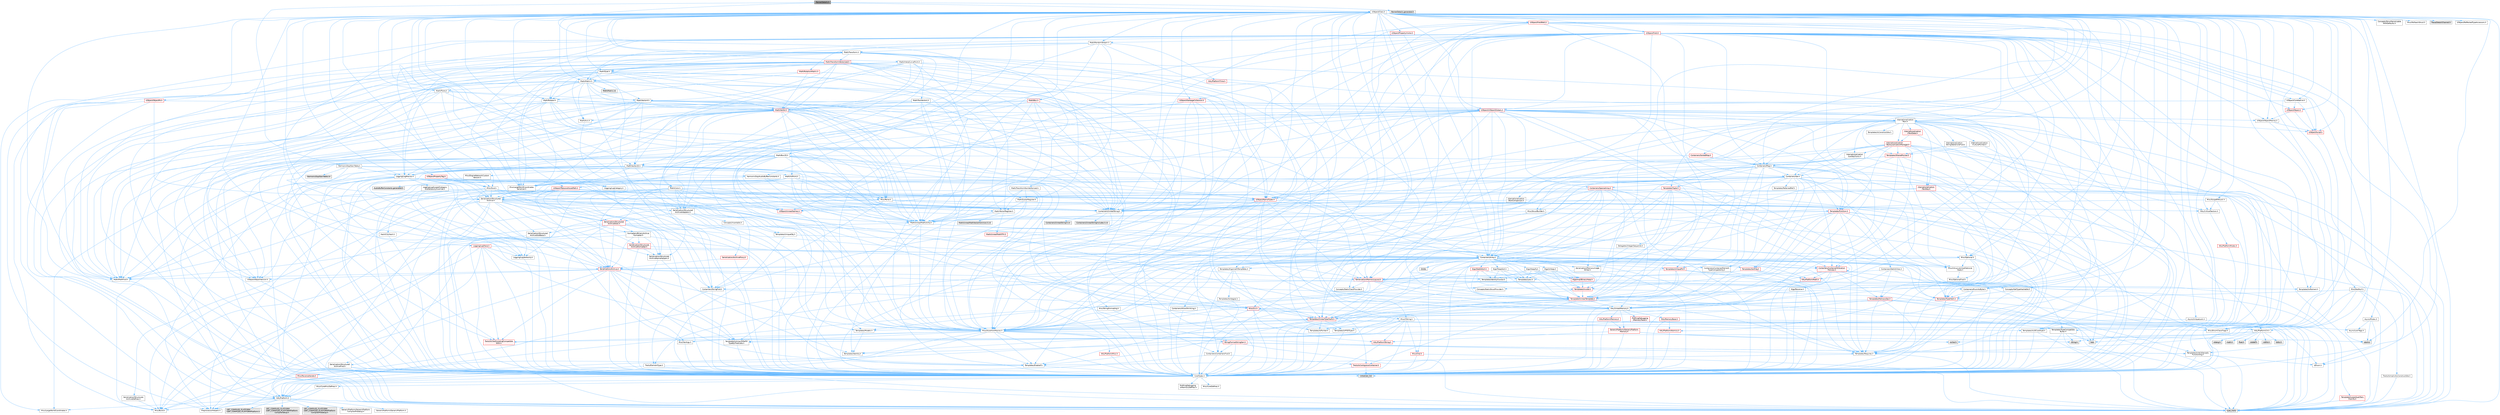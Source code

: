 digraph "PannerDetails.h"
{
 // INTERACTIVE_SVG=YES
 // LATEX_PDF_SIZE
  bgcolor="transparent";
  edge [fontname=Helvetica,fontsize=10,labelfontname=Helvetica,labelfontsize=10];
  node [fontname=Helvetica,fontsize=10,shape=box,height=0.2,width=0.4];
  Node1 [id="Node000001",label="PannerDetails.h",height=0.2,width=0.4,color="gray40", fillcolor="grey60", style="filled", fontcolor="black",tooltip=" "];
  Node1 -> Node2 [id="edge1_Node000001_Node000002",color="steelblue1",style="solid",tooltip=" "];
  Node2 [id="Node000002",label="HarmonixDsp/AudioBufferConstants.h",height=0.2,width=0.4,color="grey40", fillcolor="white", style="filled",URL="$df/d16/AudioBufferConstants_8h.html",tooltip=" "];
  Node2 -> Node3 [id="edge2_Node000002_Node000003",color="steelblue1",style="solid",tooltip=" "];
  Node3 [id="Node000003",label="Containers/UnrealString.h",height=0.2,width=0.4,color="grey40", fillcolor="white", style="filled",URL="$d5/dba/UnrealString_8h.html",tooltip=" "];
  Node3 -> Node4 [id="edge3_Node000003_Node000004",color="steelblue1",style="solid",tooltip=" "];
  Node4 [id="Node000004",label="Containers/UnrealStringIncludes.h.inl",height=0.2,width=0.4,color="grey60", fillcolor="#E0E0E0", style="filled",tooltip=" "];
  Node3 -> Node5 [id="edge4_Node000003_Node000005",color="steelblue1",style="solid",tooltip=" "];
  Node5 [id="Node000005",label="Containers/UnrealString.h.inl",height=0.2,width=0.4,color="grey60", fillcolor="#E0E0E0", style="filled",tooltip=" "];
  Node3 -> Node6 [id="edge5_Node000003_Node000006",color="steelblue1",style="solid",tooltip=" "];
  Node6 [id="Node000006",label="Misc/StringFormatArg.h",height=0.2,width=0.4,color="grey40", fillcolor="white", style="filled",URL="$d2/d16/StringFormatArg_8h.html",tooltip=" "];
  Node6 -> Node7 [id="edge6_Node000006_Node000007",color="steelblue1",style="solid",tooltip=" "];
  Node7 [id="Node000007",label="Containers/ContainersFwd.h",height=0.2,width=0.4,color="grey40", fillcolor="white", style="filled",URL="$d4/d0a/ContainersFwd_8h.html",tooltip=" "];
  Node7 -> Node8 [id="edge7_Node000007_Node000008",color="steelblue1",style="solid",tooltip=" "];
  Node8 [id="Node000008",label="HAL/Platform.h",height=0.2,width=0.4,color="grey40", fillcolor="white", style="filled",URL="$d9/dd0/Platform_8h.html",tooltip=" "];
  Node8 -> Node9 [id="edge8_Node000008_Node000009",color="steelblue1",style="solid",tooltip=" "];
  Node9 [id="Node000009",label="Misc/Build.h",height=0.2,width=0.4,color="grey40", fillcolor="white", style="filled",URL="$d3/dbb/Build_8h.html",tooltip=" "];
  Node8 -> Node10 [id="edge9_Node000008_Node000010",color="steelblue1",style="solid",tooltip=" "];
  Node10 [id="Node000010",label="Misc/LargeWorldCoordinates.h",height=0.2,width=0.4,color="grey40", fillcolor="white", style="filled",URL="$d2/dcb/LargeWorldCoordinates_8h.html",tooltip=" "];
  Node8 -> Node11 [id="edge10_Node000008_Node000011",color="steelblue1",style="solid",tooltip=" "];
  Node11 [id="Node000011",label="type_traits",height=0.2,width=0.4,color="grey60", fillcolor="#E0E0E0", style="filled",tooltip=" "];
  Node8 -> Node12 [id="edge11_Node000008_Node000012",color="steelblue1",style="solid",tooltip=" "];
  Node12 [id="Node000012",label="PreprocessorHelpers.h",height=0.2,width=0.4,color="grey40", fillcolor="white", style="filled",URL="$db/ddb/PreprocessorHelpers_8h.html",tooltip=" "];
  Node8 -> Node13 [id="edge12_Node000008_Node000013",color="steelblue1",style="solid",tooltip=" "];
  Node13 [id="Node000013",label="UBT_COMPILED_PLATFORM\l/UBT_COMPILED_PLATFORMPlatform\lCompilerPreSetup.h",height=0.2,width=0.4,color="grey60", fillcolor="#E0E0E0", style="filled",tooltip=" "];
  Node8 -> Node14 [id="edge13_Node000008_Node000014",color="steelblue1",style="solid",tooltip=" "];
  Node14 [id="Node000014",label="GenericPlatform/GenericPlatform\lCompilerPreSetup.h",height=0.2,width=0.4,color="grey40", fillcolor="white", style="filled",URL="$d9/dc8/GenericPlatformCompilerPreSetup_8h.html",tooltip=" "];
  Node8 -> Node15 [id="edge14_Node000008_Node000015",color="steelblue1",style="solid",tooltip=" "];
  Node15 [id="Node000015",label="GenericPlatform/GenericPlatform.h",height=0.2,width=0.4,color="grey40", fillcolor="white", style="filled",URL="$d6/d84/GenericPlatform_8h.html",tooltip=" "];
  Node8 -> Node16 [id="edge15_Node000008_Node000016",color="steelblue1",style="solid",tooltip=" "];
  Node16 [id="Node000016",label="UBT_COMPILED_PLATFORM\l/UBT_COMPILED_PLATFORMPlatform.h",height=0.2,width=0.4,color="grey60", fillcolor="#E0E0E0", style="filled",tooltip=" "];
  Node8 -> Node17 [id="edge16_Node000008_Node000017",color="steelblue1",style="solid",tooltip=" "];
  Node17 [id="Node000017",label="UBT_COMPILED_PLATFORM\l/UBT_COMPILED_PLATFORMPlatform\lCompilerSetup.h",height=0.2,width=0.4,color="grey60", fillcolor="#E0E0E0", style="filled",tooltip=" "];
  Node7 -> Node18 [id="edge17_Node000007_Node000018",color="steelblue1",style="solid",tooltip=" "];
  Node18 [id="Node000018",label="CoreTypes.h",height=0.2,width=0.4,color="grey40", fillcolor="white", style="filled",URL="$dc/dec/CoreTypes_8h.html",tooltip=" "];
  Node18 -> Node8 [id="edge18_Node000018_Node000008",color="steelblue1",style="solid",tooltip=" "];
  Node18 -> Node19 [id="edge19_Node000018_Node000019",color="steelblue1",style="solid",tooltip=" "];
  Node19 [id="Node000019",label="ProfilingDebugging\l/UMemoryDefines.h",height=0.2,width=0.4,color="grey40", fillcolor="white", style="filled",URL="$d2/da2/UMemoryDefines_8h.html",tooltip=" "];
  Node18 -> Node20 [id="edge20_Node000018_Node000020",color="steelblue1",style="solid",tooltip=" "];
  Node20 [id="Node000020",label="Misc/CoreMiscDefines.h",height=0.2,width=0.4,color="grey40", fillcolor="white", style="filled",URL="$da/d38/CoreMiscDefines_8h.html",tooltip=" "];
  Node20 -> Node8 [id="edge21_Node000020_Node000008",color="steelblue1",style="solid",tooltip=" "];
  Node20 -> Node12 [id="edge22_Node000020_Node000012",color="steelblue1",style="solid",tooltip=" "];
  Node18 -> Node21 [id="edge23_Node000018_Node000021",color="steelblue1",style="solid",tooltip=" "];
  Node21 [id="Node000021",label="Misc/CoreDefines.h",height=0.2,width=0.4,color="grey40", fillcolor="white", style="filled",URL="$d3/dd2/CoreDefines_8h.html",tooltip=" "];
  Node7 -> Node22 [id="edge24_Node000007_Node000022",color="steelblue1",style="solid",tooltip=" "];
  Node22 [id="Node000022",label="Traits/IsContiguousContainer.h",height=0.2,width=0.4,color="red", fillcolor="#FFF0F0", style="filled",URL="$d5/d3c/IsContiguousContainer_8h.html",tooltip=" "];
  Node22 -> Node18 [id="edge25_Node000022_Node000018",color="steelblue1",style="solid",tooltip=" "];
  Node22 -> Node24 [id="edge26_Node000022_Node000024",color="steelblue1",style="solid",tooltip=" "];
  Node24 [id="Node000024",label="initializer_list",height=0.2,width=0.4,color="grey60", fillcolor="#E0E0E0", style="filled",tooltip=" "];
  Node2 -> Node25 [id="edge27_Node000002_Node000025",color="steelblue1",style="solid",tooltip=" "];
  Node25 [id="Node000025",label="Math/UnrealMathUtility.h",height=0.2,width=0.4,color="grey40", fillcolor="white", style="filled",URL="$db/db8/UnrealMathUtility_8h.html",tooltip=" "];
  Node25 -> Node18 [id="edge28_Node000025_Node000018",color="steelblue1",style="solid",tooltip=" "];
  Node25 -> Node26 [id="edge29_Node000025_Node000026",color="steelblue1",style="solid",tooltip=" "];
  Node26 [id="Node000026",label="Misc/AssertionMacros.h",height=0.2,width=0.4,color="grey40", fillcolor="white", style="filled",URL="$d0/dfa/AssertionMacros_8h.html",tooltip=" "];
  Node26 -> Node18 [id="edge30_Node000026_Node000018",color="steelblue1",style="solid",tooltip=" "];
  Node26 -> Node8 [id="edge31_Node000026_Node000008",color="steelblue1",style="solid",tooltip=" "];
  Node26 -> Node27 [id="edge32_Node000026_Node000027",color="steelblue1",style="solid",tooltip=" "];
  Node27 [id="Node000027",label="HAL/PlatformMisc.h",height=0.2,width=0.4,color="red", fillcolor="#FFF0F0", style="filled",URL="$d0/df5/PlatformMisc_8h.html",tooltip=" "];
  Node27 -> Node18 [id="edge33_Node000027_Node000018",color="steelblue1",style="solid",tooltip=" "];
  Node26 -> Node12 [id="edge34_Node000026_Node000012",color="steelblue1",style="solid",tooltip=" "];
  Node26 -> Node59 [id="edge35_Node000026_Node000059",color="steelblue1",style="solid",tooltip=" "];
  Node59 [id="Node000059",label="Templates/EnableIf.h",height=0.2,width=0.4,color="grey40", fillcolor="white", style="filled",URL="$d7/d60/EnableIf_8h.html",tooltip=" "];
  Node59 -> Node18 [id="edge36_Node000059_Node000018",color="steelblue1",style="solid",tooltip=" "];
  Node26 -> Node60 [id="edge37_Node000026_Node000060",color="steelblue1",style="solid",tooltip=" "];
  Node60 [id="Node000060",label="Templates/IsArrayOrRefOf\lTypeByPredicate.h",height=0.2,width=0.4,color="grey40", fillcolor="white", style="filled",URL="$d6/da1/IsArrayOrRefOfTypeByPredicate_8h.html",tooltip=" "];
  Node60 -> Node18 [id="edge38_Node000060_Node000018",color="steelblue1",style="solid",tooltip=" "];
  Node26 -> Node61 [id="edge39_Node000026_Node000061",color="steelblue1",style="solid",tooltip=" "];
  Node61 [id="Node000061",label="Templates/IsValidVariadic\lFunctionArg.h",height=0.2,width=0.4,color="grey40", fillcolor="white", style="filled",URL="$d0/dc8/IsValidVariadicFunctionArg_8h.html",tooltip=" "];
  Node61 -> Node18 [id="edge40_Node000061_Node000018",color="steelblue1",style="solid",tooltip=" "];
  Node61 -> Node62 [id="edge41_Node000061_Node000062",color="steelblue1",style="solid",tooltip=" "];
  Node62 [id="Node000062",label="IsEnum.h",height=0.2,width=0.4,color="grey40", fillcolor="white", style="filled",URL="$d4/de5/IsEnum_8h.html",tooltip=" "];
  Node61 -> Node11 [id="edge42_Node000061_Node000011",color="steelblue1",style="solid",tooltip=" "];
  Node26 -> Node63 [id="edge43_Node000026_Node000063",color="steelblue1",style="solid",tooltip=" "];
  Node63 [id="Node000063",label="Traits/IsCharEncodingCompatible\lWith.h",height=0.2,width=0.4,color="red", fillcolor="#FFF0F0", style="filled",URL="$df/dd1/IsCharEncodingCompatibleWith_8h.html",tooltip=" "];
  Node63 -> Node11 [id="edge44_Node000063_Node000011",color="steelblue1",style="solid",tooltip=" "];
  Node26 -> Node65 [id="edge45_Node000026_Node000065",color="steelblue1",style="solid",tooltip=" "];
  Node65 [id="Node000065",label="Misc/VarArgs.h",height=0.2,width=0.4,color="grey40", fillcolor="white", style="filled",URL="$d5/d6f/VarArgs_8h.html",tooltip=" "];
  Node65 -> Node18 [id="edge46_Node000065_Node000018",color="steelblue1",style="solid",tooltip=" "];
  Node26 -> Node66 [id="edge47_Node000026_Node000066",color="steelblue1",style="solid",tooltip=" "];
  Node66 [id="Node000066",label="String/FormatStringSan.h",height=0.2,width=0.4,color="red", fillcolor="#FFF0F0", style="filled",URL="$d3/d8b/FormatStringSan_8h.html",tooltip=" "];
  Node66 -> Node11 [id="edge48_Node000066_Node000011",color="steelblue1",style="solid",tooltip=" "];
  Node66 -> Node18 [id="edge49_Node000066_Node000018",color="steelblue1",style="solid",tooltip=" "];
  Node66 -> Node67 [id="edge50_Node000066_Node000067",color="steelblue1",style="solid",tooltip=" "];
  Node67 [id="Node000067",label="Templates/Requires.h",height=0.2,width=0.4,color="grey40", fillcolor="white", style="filled",URL="$dc/d96/Requires_8h.html",tooltip=" "];
  Node67 -> Node59 [id="edge51_Node000067_Node000059",color="steelblue1",style="solid",tooltip=" "];
  Node67 -> Node11 [id="edge52_Node000067_Node000011",color="steelblue1",style="solid",tooltip=" "];
  Node66 -> Node68 [id="edge53_Node000066_Node000068",color="steelblue1",style="solid",tooltip=" "];
  Node68 [id="Node000068",label="Templates/Identity.h",height=0.2,width=0.4,color="grey40", fillcolor="white", style="filled",URL="$d0/dd5/Identity_8h.html",tooltip=" "];
  Node66 -> Node61 [id="edge54_Node000066_Node000061",color="steelblue1",style="solid",tooltip=" "];
  Node66 -> Node7 [id="edge55_Node000066_Node000007",color="steelblue1",style="solid",tooltip=" "];
  Node26 -> Node72 [id="edge56_Node000026_Node000072",color="steelblue1",style="solid",tooltip=" "];
  Node72 [id="Node000072",label="atomic",height=0.2,width=0.4,color="grey60", fillcolor="#E0E0E0", style="filled",tooltip=" "];
  Node25 -> Node73 [id="edge57_Node000025_Node000073",color="steelblue1",style="solid",tooltip=" "];
  Node73 [id="Node000073",label="HAL/PlatformMath.h",height=0.2,width=0.4,color="red", fillcolor="#FFF0F0", style="filled",URL="$dc/d53/PlatformMath_8h.html",tooltip=" "];
  Node73 -> Node18 [id="edge58_Node000073_Node000018",color="steelblue1",style="solid",tooltip=" "];
  Node25 -> Node32 [id="edge59_Node000025_Node000032",color="steelblue1",style="solid",tooltip=" "];
  Node32 [id="Node000032",label="Math/MathFwd.h",height=0.2,width=0.4,color="grey40", fillcolor="white", style="filled",URL="$d2/d10/MathFwd_8h.html",tooltip=" "];
  Node32 -> Node8 [id="edge60_Node000032_Node000008",color="steelblue1",style="solid",tooltip=" "];
  Node25 -> Node68 [id="edge61_Node000025_Node000068",color="steelblue1",style="solid",tooltip=" "];
  Node25 -> Node67 [id="edge62_Node000025_Node000067",color="steelblue1",style="solid",tooltip=" "];
  Node2 -> Node92 [id="edge63_Node000002_Node000092",color="steelblue1",style="solid",tooltip=" "];
  Node92 [id="Node000092",label="AudioBufferConstants.generated.h",height=0.2,width=0.4,color="grey60", fillcolor="#E0E0E0", style="filled",tooltip=" "];
  Node1 -> Node93 [id="edge64_Node000001_Node000093",color="steelblue1",style="solid",tooltip=" "];
  Node93 [id="Node000093",label="HarmonixDsp/GainTable.h",height=0.2,width=0.4,color="grey40", fillcolor="white", style="filled",URL="$df/d8c/GainTable_8h.html",tooltip=" "];
  Node93 -> Node2 [id="edge65_Node000093_Node000002",color="steelblue1",style="solid",tooltip=" "];
  Node93 -> Node94 [id="edge66_Node000093_Node000094",color="steelblue1",style="solid",tooltip=" "];
  Node94 [id="Node000094",label="Logging/LogMacros.h",height=0.2,width=0.4,color="grey40", fillcolor="white", style="filled",URL="$d0/d16/LogMacros_8h.html",tooltip=" "];
  Node94 -> Node3 [id="edge67_Node000094_Node000003",color="steelblue1",style="solid",tooltip=" "];
  Node94 -> Node18 [id="edge68_Node000094_Node000018",color="steelblue1",style="solid",tooltip=" "];
  Node94 -> Node12 [id="edge69_Node000094_Node000012",color="steelblue1",style="solid",tooltip=" "];
  Node94 -> Node95 [id="edge70_Node000094_Node000095",color="steelblue1",style="solid",tooltip=" "];
  Node95 [id="Node000095",label="Logging/LogCategory.h",height=0.2,width=0.4,color="grey40", fillcolor="white", style="filled",URL="$d9/d36/LogCategory_8h.html",tooltip=" "];
  Node95 -> Node18 [id="edge71_Node000095_Node000018",color="steelblue1",style="solid",tooltip=" "];
  Node95 -> Node96 [id="edge72_Node000095_Node000096",color="steelblue1",style="solid",tooltip=" "];
  Node96 [id="Node000096",label="Logging/LogVerbosity.h",height=0.2,width=0.4,color="grey40", fillcolor="white", style="filled",URL="$d2/d8f/LogVerbosity_8h.html",tooltip=" "];
  Node96 -> Node18 [id="edge73_Node000096_Node000018",color="steelblue1",style="solid",tooltip=" "];
  Node95 -> Node97 [id="edge74_Node000095_Node000097",color="steelblue1",style="solid",tooltip=" "];
  Node97 [id="Node000097",label="UObject/NameTypes.h",height=0.2,width=0.4,color="red", fillcolor="#FFF0F0", style="filled",URL="$d6/d35/NameTypes_8h.html",tooltip=" "];
  Node97 -> Node18 [id="edge75_Node000097_Node000018",color="steelblue1",style="solid",tooltip=" "];
  Node97 -> Node26 [id="edge76_Node000097_Node000026",color="steelblue1",style="solid",tooltip=" "];
  Node97 -> Node98 [id="edge77_Node000097_Node000098",color="steelblue1",style="solid",tooltip=" "];
  Node98 [id="Node000098",label="HAL/UnrealMemory.h",height=0.2,width=0.4,color="grey40", fillcolor="white", style="filled",URL="$d9/d96/UnrealMemory_8h.html",tooltip=" "];
  Node98 -> Node18 [id="edge78_Node000098_Node000018",color="steelblue1",style="solid",tooltip=" "];
  Node98 -> Node99 [id="edge79_Node000098_Node000099",color="steelblue1",style="solid",tooltip=" "];
  Node99 [id="Node000099",label="GenericPlatform/GenericPlatform\lMemory.h",height=0.2,width=0.4,color="red", fillcolor="#FFF0F0", style="filled",URL="$dd/d22/GenericPlatformMemory_8h.html",tooltip=" "];
  Node99 -> Node18 [id="edge80_Node000099_Node000018",color="steelblue1",style="solid",tooltip=" "];
  Node99 -> Node100 [id="edge81_Node000099_Node000100",color="steelblue1",style="solid",tooltip=" "];
  Node100 [id="Node000100",label="HAL/PlatformString.h",height=0.2,width=0.4,color="red", fillcolor="#FFF0F0", style="filled",URL="$db/db5/PlatformString_8h.html",tooltip=" "];
  Node100 -> Node18 [id="edge82_Node000100_Node000018",color="steelblue1",style="solid",tooltip=" "];
  Node99 -> Node44 [id="edge83_Node000099_Node000044",color="steelblue1",style="solid",tooltip=" "];
  Node44 [id="Node000044",label="string.h",height=0.2,width=0.4,color="grey60", fillcolor="#E0E0E0", style="filled",tooltip=" "];
  Node99 -> Node37 [id="edge84_Node000099_Node000037",color="steelblue1",style="solid",tooltip=" "];
  Node37 [id="Node000037",label="wchar.h",height=0.2,width=0.4,color="grey60", fillcolor="#E0E0E0", style="filled",tooltip=" "];
  Node98 -> Node102 [id="edge85_Node000098_Node000102",color="steelblue1",style="solid",tooltip=" "];
  Node102 [id="Node000102",label="HAL/MemoryBase.h",height=0.2,width=0.4,color="red", fillcolor="#FFF0F0", style="filled",URL="$d6/d9f/MemoryBase_8h.html",tooltip=" "];
  Node102 -> Node18 [id="edge86_Node000102_Node000018",color="steelblue1",style="solid",tooltip=" "];
  Node102 -> Node52 [id="edge87_Node000102_Node000052",color="steelblue1",style="solid",tooltip=" "];
  Node52 [id="Node000052",label="HAL/PlatformAtomics.h",height=0.2,width=0.4,color="red", fillcolor="#FFF0F0", style="filled",URL="$d3/d36/PlatformAtomics_8h.html",tooltip=" "];
  Node52 -> Node18 [id="edge88_Node000052_Node000018",color="steelblue1",style="solid",tooltip=" "];
  Node102 -> Node35 [id="edge89_Node000102_Node000035",color="steelblue1",style="solid",tooltip=" "];
  Node35 [id="Node000035",label="HAL/PlatformCrt.h",height=0.2,width=0.4,color="grey40", fillcolor="white", style="filled",URL="$d8/d75/PlatformCrt_8h.html",tooltip=" "];
  Node35 -> Node36 [id="edge90_Node000035_Node000036",color="steelblue1",style="solid",tooltip=" "];
  Node36 [id="Node000036",label="new",height=0.2,width=0.4,color="grey60", fillcolor="#E0E0E0", style="filled",tooltip=" "];
  Node35 -> Node37 [id="edge91_Node000035_Node000037",color="steelblue1",style="solid",tooltip=" "];
  Node35 -> Node38 [id="edge92_Node000035_Node000038",color="steelblue1",style="solid",tooltip=" "];
  Node38 [id="Node000038",label="stddef.h",height=0.2,width=0.4,color="grey60", fillcolor="#E0E0E0", style="filled",tooltip=" "];
  Node35 -> Node39 [id="edge93_Node000035_Node000039",color="steelblue1",style="solid",tooltip=" "];
  Node39 [id="Node000039",label="stdlib.h",height=0.2,width=0.4,color="grey60", fillcolor="#E0E0E0", style="filled",tooltip=" "];
  Node35 -> Node40 [id="edge94_Node000035_Node000040",color="steelblue1",style="solid",tooltip=" "];
  Node40 [id="Node000040",label="stdio.h",height=0.2,width=0.4,color="grey60", fillcolor="#E0E0E0", style="filled",tooltip=" "];
  Node35 -> Node41 [id="edge95_Node000035_Node000041",color="steelblue1",style="solid",tooltip=" "];
  Node41 [id="Node000041",label="stdarg.h",height=0.2,width=0.4,color="grey60", fillcolor="#E0E0E0", style="filled",tooltip=" "];
  Node35 -> Node42 [id="edge96_Node000035_Node000042",color="steelblue1",style="solid",tooltip=" "];
  Node42 [id="Node000042",label="math.h",height=0.2,width=0.4,color="grey60", fillcolor="#E0E0E0", style="filled",tooltip=" "];
  Node35 -> Node43 [id="edge97_Node000035_Node000043",color="steelblue1",style="solid",tooltip=" "];
  Node43 [id="Node000043",label="float.h",height=0.2,width=0.4,color="grey60", fillcolor="#E0E0E0", style="filled",tooltip=" "];
  Node35 -> Node44 [id="edge98_Node000035_Node000044",color="steelblue1",style="solid",tooltip=" "];
  Node98 -> Node111 [id="edge99_Node000098_Node000111",color="steelblue1",style="solid",tooltip=" "];
  Node111 [id="Node000111",label="HAL/PlatformMemory.h",height=0.2,width=0.4,color="red", fillcolor="#FFF0F0", style="filled",URL="$de/d68/PlatformMemory_8h.html",tooltip=" "];
  Node111 -> Node18 [id="edge100_Node000111_Node000018",color="steelblue1",style="solid",tooltip=" "];
  Node111 -> Node99 [id="edge101_Node000111_Node000099",color="steelblue1",style="solid",tooltip=" "];
  Node98 -> Node113 [id="edge102_Node000098_Node000113",color="steelblue1",style="solid",tooltip=" "];
  Node113 [id="Node000113",label="ProfilingDebugging\l/MemoryTrace.h",height=0.2,width=0.4,color="red", fillcolor="#FFF0F0", style="filled",URL="$da/dd7/MemoryTrace_8h.html",tooltip=" "];
  Node113 -> Node8 [id="edge103_Node000113_Node000008",color="steelblue1",style="solid",tooltip=" "];
  Node113 -> Node47 [id="edge104_Node000113_Node000047",color="steelblue1",style="solid",tooltip=" "];
  Node47 [id="Node000047",label="Misc/EnumClassFlags.h",height=0.2,width=0.4,color="grey40", fillcolor="white", style="filled",URL="$d8/de7/EnumClassFlags_8h.html",tooltip=" "];
  Node98 -> Node80 [id="edge105_Node000098_Node000080",color="steelblue1",style="solid",tooltip=" "];
  Node80 [id="Node000080",label="Templates/IsPointer.h",height=0.2,width=0.4,color="grey40", fillcolor="white", style="filled",URL="$d7/d05/IsPointer_8h.html",tooltip=" "];
  Node80 -> Node18 [id="edge106_Node000080_Node000018",color="steelblue1",style="solid",tooltip=" "];
  Node97 -> Node79 [id="edge107_Node000097_Node000079",color="steelblue1",style="solid",tooltip=" "];
  Node79 [id="Node000079",label="Templates/UnrealTypeTraits.h",height=0.2,width=0.4,color="red", fillcolor="#FFF0F0", style="filled",URL="$d2/d2d/UnrealTypeTraits_8h.html",tooltip=" "];
  Node79 -> Node18 [id="edge108_Node000079_Node000018",color="steelblue1",style="solid",tooltip=" "];
  Node79 -> Node80 [id="edge109_Node000079_Node000080",color="steelblue1",style="solid",tooltip=" "];
  Node79 -> Node26 [id="edge110_Node000079_Node000026",color="steelblue1",style="solid",tooltip=" "];
  Node79 -> Node59 [id="edge111_Node000079_Node000059",color="steelblue1",style="solid",tooltip=" "];
  Node79 -> Node62 [id="edge112_Node000079_Node000062",color="steelblue1",style="solid",tooltip=" "];
  Node79 -> Node82 [id="edge113_Node000079_Node000082",color="steelblue1",style="solid",tooltip=" "];
  Node82 [id="Node000082",label="Templates/Models.h",height=0.2,width=0.4,color="grey40", fillcolor="white", style="filled",URL="$d3/d0c/Models_8h.html",tooltip=" "];
  Node82 -> Node68 [id="edge114_Node000082_Node000068",color="steelblue1",style="solid",tooltip=" "];
  Node79 -> Node83 [id="edge115_Node000079_Node000083",color="steelblue1",style="solid",tooltip=" "];
  Node83 [id="Node000083",label="Templates/IsPODType.h",height=0.2,width=0.4,color="grey40", fillcolor="white", style="filled",URL="$d7/db1/IsPODType_8h.html",tooltip=" "];
  Node83 -> Node18 [id="edge116_Node000083_Node000018",color="steelblue1",style="solid",tooltip=" "];
  Node79 -> Node84 [id="edge117_Node000079_Node000084",color="steelblue1",style="solid",tooltip=" "];
  Node84 [id="Node000084",label="Templates/IsUECoreType.h",height=0.2,width=0.4,color="grey40", fillcolor="white", style="filled",URL="$d1/db8/IsUECoreType_8h.html",tooltip=" "];
  Node84 -> Node18 [id="edge118_Node000084_Node000018",color="steelblue1",style="solid",tooltip=" "];
  Node84 -> Node11 [id="edge119_Node000084_Node000011",color="steelblue1",style="solid",tooltip=" "];
  Node97 -> Node114 [id="edge120_Node000097_Node000114",color="steelblue1",style="solid",tooltip=" "];
  Node114 [id="Node000114",label="Templates/UnrealTemplate.h",height=0.2,width=0.4,color="red", fillcolor="#FFF0F0", style="filled",URL="$d4/d24/UnrealTemplate_8h.html",tooltip=" "];
  Node114 -> Node18 [id="edge121_Node000114_Node000018",color="steelblue1",style="solid",tooltip=" "];
  Node114 -> Node80 [id="edge122_Node000114_Node000080",color="steelblue1",style="solid",tooltip=" "];
  Node114 -> Node98 [id="edge123_Node000114_Node000098",color="steelblue1",style="solid",tooltip=" "];
  Node114 -> Node79 [id="edge124_Node000114_Node000079",color="steelblue1",style="solid",tooltip=" "];
  Node114 -> Node67 [id="edge125_Node000114_Node000067",color="steelblue1",style="solid",tooltip=" "];
  Node114 -> Node89 [id="edge126_Node000114_Node000089",color="steelblue1",style="solid",tooltip=" "];
  Node89 [id="Node000089",label="Templates/TypeCompatible\lBytes.h",height=0.2,width=0.4,color="grey40", fillcolor="white", style="filled",URL="$df/d0a/TypeCompatibleBytes_8h.html",tooltip=" "];
  Node89 -> Node18 [id="edge127_Node000089_Node000018",color="steelblue1",style="solid",tooltip=" "];
  Node89 -> Node44 [id="edge128_Node000089_Node000044",color="steelblue1",style="solid",tooltip=" "];
  Node89 -> Node36 [id="edge129_Node000089_Node000036",color="steelblue1",style="solid",tooltip=" "];
  Node89 -> Node11 [id="edge130_Node000089_Node000011",color="steelblue1",style="solid",tooltip=" "];
  Node114 -> Node68 [id="edge131_Node000114_Node000068",color="steelblue1",style="solid",tooltip=" "];
  Node114 -> Node22 [id="edge132_Node000114_Node000022",color="steelblue1",style="solid",tooltip=" "];
  Node114 -> Node11 [id="edge133_Node000114_Node000011",color="steelblue1",style="solid",tooltip=" "];
  Node97 -> Node3 [id="edge134_Node000097_Node000003",color="steelblue1",style="solid",tooltip=" "];
  Node97 -> Node118 [id="edge135_Node000097_Node000118",color="steelblue1",style="solid",tooltip=" "];
  Node118 [id="Node000118",label="HAL/CriticalSection.h",height=0.2,width=0.4,color="grey40", fillcolor="white", style="filled",URL="$d6/d90/CriticalSection_8h.html",tooltip=" "];
  Node118 -> Node119 [id="edge136_Node000118_Node000119",color="steelblue1",style="solid",tooltip=" "];
  Node119 [id="Node000119",label="HAL/PlatformMutex.h",height=0.2,width=0.4,color="red", fillcolor="#FFF0F0", style="filled",URL="$d9/d0b/PlatformMutex_8h.html",tooltip=" "];
  Node119 -> Node18 [id="edge137_Node000119_Node000018",color="steelblue1",style="solid",tooltip=" "];
  Node97 -> Node29 [id="edge138_Node000097_Node000029",color="steelblue1",style="solid",tooltip=" "];
  Node29 [id="Node000029",label="Containers/StringFwd.h",height=0.2,width=0.4,color="grey40", fillcolor="white", style="filled",URL="$df/d37/StringFwd_8h.html",tooltip=" "];
  Node29 -> Node18 [id="edge139_Node000029_Node000018",color="steelblue1",style="solid",tooltip=" "];
  Node29 -> Node30 [id="edge140_Node000029_Node000030",color="steelblue1",style="solid",tooltip=" "];
  Node30 [id="Node000030",label="Traits/ElementType.h",height=0.2,width=0.4,color="grey40", fillcolor="white", style="filled",URL="$d5/d4f/ElementType_8h.html",tooltip=" "];
  Node30 -> Node8 [id="edge141_Node000030_Node000008",color="steelblue1",style="solid",tooltip=" "];
  Node30 -> Node24 [id="edge142_Node000030_Node000024",color="steelblue1",style="solid",tooltip=" "];
  Node30 -> Node11 [id="edge143_Node000030_Node000011",color="steelblue1",style="solid",tooltip=" "];
  Node29 -> Node22 [id="edge144_Node000029_Node000022",color="steelblue1",style="solid",tooltip=" "];
  Node97 -> Node177 [id="edge145_Node000097_Node000177",color="steelblue1",style="solid",tooltip=" "];
  Node177 [id="Node000177",label="UObject/UnrealNames.h",height=0.2,width=0.4,color="red", fillcolor="#FFF0F0", style="filled",URL="$d8/db1/UnrealNames_8h.html",tooltip=" "];
  Node177 -> Node18 [id="edge146_Node000177_Node000018",color="steelblue1",style="solid",tooltip=" "];
  Node97 -> Node144 [id="edge147_Node000097_Node000144",color="steelblue1",style="solid",tooltip=" "];
  Node144 [id="Node000144",label="Serialization/MemoryLayout.h",height=0.2,width=0.4,color="red", fillcolor="#FFF0F0", style="filled",URL="$d7/d66/MemoryLayout_8h.html",tooltip=" "];
  Node144 -> Node145 [id="edge148_Node000144_Node000145",color="steelblue1",style="solid",tooltip=" "];
  Node145 [id="Node000145",label="Concepts/StaticClassProvider.h",height=0.2,width=0.4,color="grey40", fillcolor="white", style="filled",URL="$dd/d83/StaticClassProvider_8h.html",tooltip=" "];
  Node144 -> Node146 [id="edge149_Node000144_Node000146",color="steelblue1",style="solid",tooltip=" "];
  Node146 [id="Node000146",label="Concepts/StaticStructProvider.h",height=0.2,width=0.4,color="grey40", fillcolor="white", style="filled",URL="$d5/d77/StaticStructProvider_8h.html",tooltip=" "];
  Node144 -> Node147 [id="edge150_Node000144_Node000147",color="steelblue1",style="solid",tooltip=" "];
  Node147 [id="Node000147",label="Containers/EnumAsByte.h",height=0.2,width=0.4,color="grey40", fillcolor="white", style="filled",URL="$d6/d9a/EnumAsByte_8h.html",tooltip=" "];
  Node147 -> Node18 [id="edge151_Node000147_Node000018",color="steelblue1",style="solid",tooltip=" "];
  Node147 -> Node83 [id="edge152_Node000147_Node000083",color="steelblue1",style="solid",tooltip=" "];
  Node147 -> Node148 [id="edge153_Node000147_Node000148",color="steelblue1",style="solid",tooltip=" "];
  Node148 [id="Node000148",label="Templates/TypeHash.h",height=0.2,width=0.4,color="red", fillcolor="#FFF0F0", style="filled",URL="$d1/d62/TypeHash_8h.html",tooltip=" "];
  Node148 -> Node18 [id="edge154_Node000148_Node000018",color="steelblue1",style="solid",tooltip=" "];
  Node148 -> Node67 [id="edge155_Node000148_Node000067",color="steelblue1",style="solid",tooltip=" "];
  Node148 -> Node149 [id="edge156_Node000148_Node000149",color="steelblue1",style="solid",tooltip=" "];
  Node149 [id="Node000149",label="Misc/Crc.h",height=0.2,width=0.4,color="red", fillcolor="#FFF0F0", style="filled",URL="$d4/dd2/Crc_8h.html",tooltip=" "];
  Node149 -> Node18 [id="edge157_Node000149_Node000018",color="steelblue1",style="solid",tooltip=" "];
  Node149 -> Node100 [id="edge158_Node000149_Node000100",color="steelblue1",style="solid",tooltip=" "];
  Node149 -> Node26 [id="edge159_Node000149_Node000026",color="steelblue1",style="solid",tooltip=" "];
  Node149 -> Node150 [id="edge160_Node000149_Node000150",color="steelblue1",style="solid",tooltip=" "];
  Node150 [id="Node000150",label="Misc/CString.h",height=0.2,width=0.4,color="grey40", fillcolor="white", style="filled",URL="$d2/d49/CString_8h.html",tooltip=" "];
  Node150 -> Node18 [id="edge161_Node000150_Node000018",color="steelblue1",style="solid",tooltip=" "];
  Node150 -> Node35 [id="edge162_Node000150_Node000035",color="steelblue1",style="solid",tooltip=" "];
  Node150 -> Node100 [id="edge163_Node000150_Node000100",color="steelblue1",style="solid",tooltip=" "];
  Node150 -> Node26 [id="edge164_Node000150_Node000026",color="steelblue1",style="solid",tooltip=" "];
  Node150 -> Node151 [id="edge165_Node000150_Node000151",color="steelblue1",style="solid",tooltip=" "];
  Node151 [id="Node000151",label="Misc/Char.h",height=0.2,width=0.4,color="red", fillcolor="#FFF0F0", style="filled",URL="$d0/d58/Char_8h.html",tooltip=" "];
  Node151 -> Node18 [id="edge166_Node000151_Node000018",color="steelblue1",style="solid",tooltip=" "];
  Node151 -> Node11 [id="edge167_Node000151_Node000011",color="steelblue1",style="solid",tooltip=" "];
  Node150 -> Node65 [id="edge168_Node000150_Node000065",color="steelblue1",style="solid",tooltip=" "];
  Node150 -> Node60 [id="edge169_Node000150_Node000060",color="steelblue1",style="solid",tooltip=" "];
  Node150 -> Node61 [id="edge170_Node000150_Node000061",color="steelblue1",style="solid",tooltip=" "];
  Node150 -> Node63 [id="edge171_Node000150_Node000063",color="steelblue1",style="solid",tooltip=" "];
  Node149 -> Node151 [id="edge172_Node000149_Node000151",color="steelblue1",style="solid",tooltip=" "];
  Node149 -> Node79 [id="edge173_Node000149_Node000079",color="steelblue1",style="solid",tooltip=" "];
  Node148 -> Node11 [id="edge174_Node000148_Node000011",color="steelblue1",style="solid",tooltip=" "];
  Node144 -> Node29 [id="edge175_Node000144_Node000029",color="steelblue1",style="solid",tooltip=" "];
  Node144 -> Node98 [id="edge176_Node000144_Node000098",color="steelblue1",style="solid",tooltip=" "];
  Node144 -> Node59 [id="edge177_Node000144_Node000059",color="steelblue1",style="solid",tooltip=" "];
  Node144 -> Node156 [id="edge178_Node000144_Node000156",color="steelblue1",style="solid",tooltip=" "];
  Node156 [id="Node000156",label="Templates/IsAbstract.h",height=0.2,width=0.4,color="grey40", fillcolor="white", style="filled",URL="$d8/db7/IsAbstract_8h.html",tooltip=" "];
  Node144 -> Node82 [id="edge179_Node000144_Node000082",color="steelblue1",style="solid",tooltip=" "];
  Node144 -> Node114 [id="edge180_Node000144_Node000114",color="steelblue1",style="solid",tooltip=" "];
  Node97 -> Node127 [id="edge181_Node000097_Node000127",color="steelblue1",style="solid",tooltip=" "];
  Node127 [id="Node000127",label="Misc/IntrusiveUnsetOptional\lState.h",height=0.2,width=0.4,color="grey40", fillcolor="white", style="filled",URL="$d2/d0a/IntrusiveUnsetOptionalState_8h.html",tooltip=" "];
  Node127 -> Node128 [id="edge182_Node000127_Node000128",color="steelblue1",style="solid",tooltip=" "];
  Node128 [id="Node000128",label="Misc/OptionalFwd.h",height=0.2,width=0.4,color="grey40", fillcolor="white", style="filled",URL="$dc/d50/OptionalFwd_8h.html",tooltip=" "];
  Node94 -> Node185 [id="edge183_Node000094_Node000185",color="steelblue1",style="solid",tooltip=" "];
  Node185 [id="Node000185",label="Logging/LogScopedCategory\lAndVerbosityOverride.h",height=0.2,width=0.4,color="grey40", fillcolor="white", style="filled",URL="$de/dba/LogScopedCategoryAndVerbosityOverride_8h.html",tooltip=" "];
  Node185 -> Node18 [id="edge184_Node000185_Node000018",color="steelblue1",style="solid",tooltip=" "];
  Node185 -> Node96 [id="edge185_Node000185_Node000096",color="steelblue1",style="solid",tooltip=" "];
  Node185 -> Node97 [id="edge186_Node000185_Node000097",color="steelblue1",style="solid",tooltip=" "];
  Node94 -> Node186 [id="edge187_Node000094_Node000186",color="steelblue1",style="solid",tooltip=" "];
  Node186 [id="Node000186",label="Logging/LogTrace.h",height=0.2,width=0.4,color="red", fillcolor="#FFF0F0", style="filled",URL="$d5/d91/LogTrace_8h.html",tooltip=" "];
  Node186 -> Node18 [id="edge188_Node000186_Node000018",color="steelblue1",style="solid",tooltip=" "];
  Node186 -> Node126 [id="edge189_Node000186_Node000126",color="steelblue1",style="solid",tooltip=" "];
  Node126 [id="Node000126",label="Containers/Array.h",height=0.2,width=0.4,color="grey40", fillcolor="white", style="filled",URL="$df/dd0/Array_8h.html",tooltip=" "];
  Node126 -> Node18 [id="edge190_Node000126_Node000018",color="steelblue1",style="solid",tooltip=" "];
  Node126 -> Node26 [id="edge191_Node000126_Node000026",color="steelblue1",style="solid",tooltip=" "];
  Node126 -> Node127 [id="edge192_Node000126_Node000127",color="steelblue1",style="solid",tooltip=" "];
  Node126 -> Node129 [id="edge193_Node000126_Node000129",color="steelblue1",style="solid",tooltip=" "];
  Node129 [id="Node000129",label="Misc/ReverseIterate.h",height=0.2,width=0.4,color="red", fillcolor="#FFF0F0", style="filled",URL="$db/de3/ReverseIterate_8h.html",tooltip=" "];
  Node129 -> Node8 [id="edge194_Node000129_Node000008",color="steelblue1",style="solid",tooltip=" "];
  Node126 -> Node98 [id="edge195_Node000126_Node000098",color="steelblue1",style="solid",tooltip=" "];
  Node126 -> Node79 [id="edge196_Node000126_Node000079",color="steelblue1",style="solid",tooltip=" "];
  Node126 -> Node114 [id="edge197_Node000126_Node000114",color="steelblue1",style="solid",tooltip=" "];
  Node126 -> Node131 [id="edge198_Node000126_Node000131",color="steelblue1",style="solid",tooltip=" "];
  Node131 [id="Node000131",label="Containers/AllowShrinking.h",height=0.2,width=0.4,color="grey40", fillcolor="white", style="filled",URL="$d7/d1a/AllowShrinking_8h.html",tooltip=" "];
  Node131 -> Node18 [id="edge199_Node000131_Node000018",color="steelblue1",style="solid",tooltip=" "];
  Node126 -> Node122 [id="edge200_Node000126_Node000122",color="steelblue1",style="solid",tooltip=" "];
  Node122 [id="Node000122",label="Containers/ContainerAllocation\lPolicies.h",height=0.2,width=0.4,color="red", fillcolor="#FFF0F0", style="filled",URL="$d7/dff/ContainerAllocationPolicies_8h.html",tooltip=" "];
  Node122 -> Node18 [id="edge201_Node000122_Node000018",color="steelblue1",style="solid",tooltip=" "];
  Node122 -> Node122 [id="edge202_Node000122_Node000122",color="steelblue1",style="solid",tooltip=" "];
  Node122 -> Node73 [id="edge203_Node000122_Node000073",color="steelblue1",style="solid",tooltip=" "];
  Node122 -> Node98 [id="edge204_Node000122_Node000098",color="steelblue1",style="solid",tooltip=" "];
  Node122 -> Node26 [id="edge205_Node000122_Node000026",color="steelblue1",style="solid",tooltip=" "];
  Node122 -> Node125 [id="edge206_Node000122_Node000125",color="steelblue1",style="solid",tooltip=" "];
  Node125 [id="Node000125",label="Templates/MemoryOps.h",height=0.2,width=0.4,color="red", fillcolor="#FFF0F0", style="filled",URL="$db/dea/MemoryOps_8h.html",tooltip=" "];
  Node125 -> Node18 [id="edge207_Node000125_Node000018",color="steelblue1",style="solid",tooltip=" "];
  Node125 -> Node98 [id="edge208_Node000125_Node000098",color="steelblue1",style="solid",tooltip=" "];
  Node125 -> Node67 [id="edge209_Node000125_Node000067",color="steelblue1",style="solid",tooltip=" "];
  Node125 -> Node79 [id="edge210_Node000125_Node000079",color="steelblue1",style="solid",tooltip=" "];
  Node125 -> Node36 [id="edge211_Node000125_Node000036",color="steelblue1",style="solid",tooltip=" "];
  Node125 -> Node11 [id="edge212_Node000125_Node000011",color="steelblue1",style="solid",tooltip=" "];
  Node122 -> Node89 [id="edge213_Node000122_Node000089",color="steelblue1",style="solid",tooltip=" "];
  Node122 -> Node11 [id="edge214_Node000122_Node000011",color="steelblue1",style="solid",tooltip=" "];
  Node126 -> Node132 [id="edge215_Node000126_Node000132",color="steelblue1",style="solid",tooltip=" "];
  Node132 [id="Node000132",label="Containers/ContainerElement\lTypeCompatibility.h",height=0.2,width=0.4,color="grey40", fillcolor="white", style="filled",URL="$df/ddf/ContainerElementTypeCompatibility_8h.html",tooltip=" "];
  Node132 -> Node18 [id="edge216_Node000132_Node000018",color="steelblue1",style="solid",tooltip=" "];
  Node132 -> Node79 [id="edge217_Node000132_Node000079",color="steelblue1",style="solid",tooltip=" "];
  Node126 -> Node133 [id="edge218_Node000126_Node000133",color="steelblue1",style="solid",tooltip=" "];
  Node133 [id="Node000133",label="Serialization/Archive.h",height=0.2,width=0.4,color="red", fillcolor="#FFF0F0", style="filled",URL="$d7/d3b/Archive_8h.html",tooltip=" "];
  Node133 -> Node18 [id="edge219_Node000133_Node000018",color="steelblue1",style="solid",tooltip=" "];
  Node133 -> Node32 [id="edge220_Node000133_Node000032",color="steelblue1",style="solid",tooltip=" "];
  Node133 -> Node26 [id="edge221_Node000133_Node000026",color="steelblue1",style="solid",tooltip=" "];
  Node133 -> Node9 [id="edge222_Node000133_Node000009",color="steelblue1",style="solid",tooltip=" "];
  Node133 -> Node65 [id="edge223_Node000133_Node000065",color="steelblue1",style="solid",tooltip=" "];
  Node133 -> Node59 [id="edge224_Node000133_Node000059",color="steelblue1",style="solid",tooltip=" "];
  Node133 -> Node60 [id="edge225_Node000133_Node000060",color="steelblue1",style="solid",tooltip=" "];
  Node133 -> Node61 [id="edge226_Node000133_Node000061",color="steelblue1",style="solid",tooltip=" "];
  Node133 -> Node114 [id="edge227_Node000133_Node000114",color="steelblue1",style="solid",tooltip=" "];
  Node133 -> Node63 [id="edge228_Node000133_Node000063",color="steelblue1",style="solid",tooltip=" "];
  Node133 -> Node142 [id="edge229_Node000133_Node000142",color="steelblue1",style="solid",tooltip=" "];
  Node142 [id="Node000142",label="UObject/ObjectVersion.h",height=0.2,width=0.4,color="grey40", fillcolor="white", style="filled",URL="$da/d63/ObjectVersion_8h.html",tooltip=" "];
  Node142 -> Node18 [id="edge230_Node000142_Node000018",color="steelblue1",style="solid",tooltip=" "];
  Node126 -> Node143 [id="edge231_Node000126_Node000143",color="steelblue1",style="solid",tooltip=" "];
  Node143 [id="Node000143",label="Serialization/MemoryImage\lWriter.h",height=0.2,width=0.4,color="grey40", fillcolor="white", style="filled",URL="$d0/d08/MemoryImageWriter_8h.html",tooltip=" "];
  Node143 -> Node18 [id="edge232_Node000143_Node000018",color="steelblue1",style="solid",tooltip=" "];
  Node143 -> Node144 [id="edge233_Node000143_Node000144",color="steelblue1",style="solid",tooltip=" "];
  Node126 -> Node157 [id="edge234_Node000126_Node000157",color="steelblue1",style="solid",tooltip=" "];
  Node157 [id="Node000157",label="Algo/Heapify.h",height=0.2,width=0.4,color="grey40", fillcolor="white", style="filled",URL="$d0/d2a/Heapify_8h.html",tooltip=" "];
  Node157 -> Node158 [id="edge235_Node000157_Node000158",color="steelblue1",style="solid",tooltip=" "];
  Node158 [id="Node000158",label="Algo/Impl/BinaryHeap.h",height=0.2,width=0.4,color="red", fillcolor="#FFF0F0", style="filled",URL="$d7/da3/Algo_2Impl_2BinaryHeap_8h.html",tooltip=" "];
  Node158 -> Node159 [id="edge236_Node000158_Node000159",color="steelblue1",style="solid",tooltip=" "];
  Node159 [id="Node000159",label="Templates/Invoke.h",height=0.2,width=0.4,color="red", fillcolor="#FFF0F0", style="filled",URL="$d7/deb/Invoke_8h.html",tooltip=" "];
  Node159 -> Node18 [id="edge237_Node000159_Node000018",color="steelblue1",style="solid",tooltip=" "];
  Node159 -> Node114 [id="edge238_Node000159_Node000114",color="steelblue1",style="solid",tooltip=" "];
  Node159 -> Node11 [id="edge239_Node000159_Node000011",color="steelblue1",style="solid",tooltip=" "];
  Node158 -> Node11 [id="edge240_Node000158_Node000011",color="steelblue1",style="solid",tooltip=" "];
  Node157 -> Node163 [id="edge241_Node000157_Node000163",color="steelblue1",style="solid",tooltip=" "];
  Node163 [id="Node000163",label="Templates/IdentityFunctor.h",height=0.2,width=0.4,color="grey40", fillcolor="white", style="filled",URL="$d7/d2e/IdentityFunctor_8h.html",tooltip=" "];
  Node163 -> Node8 [id="edge242_Node000163_Node000008",color="steelblue1",style="solid",tooltip=" "];
  Node157 -> Node159 [id="edge243_Node000157_Node000159",color="steelblue1",style="solid",tooltip=" "];
  Node157 -> Node164 [id="edge244_Node000157_Node000164",color="steelblue1",style="solid",tooltip=" "];
  Node164 [id="Node000164",label="Templates/Less.h",height=0.2,width=0.4,color="grey40", fillcolor="white", style="filled",URL="$de/dc8/Less_8h.html",tooltip=" "];
  Node164 -> Node18 [id="edge245_Node000164_Node000018",color="steelblue1",style="solid",tooltip=" "];
  Node164 -> Node114 [id="edge246_Node000164_Node000114",color="steelblue1",style="solid",tooltip=" "];
  Node157 -> Node114 [id="edge247_Node000157_Node000114",color="steelblue1",style="solid",tooltip=" "];
  Node126 -> Node165 [id="edge248_Node000126_Node000165",color="steelblue1",style="solid",tooltip=" "];
  Node165 [id="Node000165",label="Algo/HeapSort.h",height=0.2,width=0.4,color="grey40", fillcolor="white", style="filled",URL="$d3/d92/HeapSort_8h.html",tooltip=" "];
  Node165 -> Node158 [id="edge249_Node000165_Node000158",color="steelblue1",style="solid",tooltip=" "];
  Node165 -> Node163 [id="edge250_Node000165_Node000163",color="steelblue1",style="solid",tooltip=" "];
  Node165 -> Node164 [id="edge251_Node000165_Node000164",color="steelblue1",style="solid",tooltip=" "];
  Node165 -> Node114 [id="edge252_Node000165_Node000114",color="steelblue1",style="solid",tooltip=" "];
  Node126 -> Node166 [id="edge253_Node000126_Node000166",color="steelblue1",style="solid",tooltip=" "];
  Node166 [id="Node000166",label="Algo/IsHeap.h",height=0.2,width=0.4,color="grey40", fillcolor="white", style="filled",URL="$de/d32/IsHeap_8h.html",tooltip=" "];
  Node166 -> Node158 [id="edge254_Node000166_Node000158",color="steelblue1",style="solid",tooltip=" "];
  Node166 -> Node163 [id="edge255_Node000166_Node000163",color="steelblue1",style="solid",tooltip=" "];
  Node166 -> Node159 [id="edge256_Node000166_Node000159",color="steelblue1",style="solid",tooltip=" "];
  Node166 -> Node164 [id="edge257_Node000166_Node000164",color="steelblue1",style="solid",tooltip=" "];
  Node166 -> Node114 [id="edge258_Node000166_Node000114",color="steelblue1",style="solid",tooltip=" "];
  Node126 -> Node158 [id="edge259_Node000126_Node000158",color="steelblue1",style="solid",tooltip=" "];
  Node126 -> Node167 [id="edge260_Node000126_Node000167",color="steelblue1",style="solid",tooltip=" "];
  Node167 [id="Node000167",label="Algo/StableSort.h",height=0.2,width=0.4,color="red", fillcolor="#FFF0F0", style="filled",URL="$d7/d3c/StableSort_8h.html",tooltip=" "];
  Node167 -> Node163 [id="edge261_Node000167_Node000163",color="steelblue1",style="solid",tooltip=" "];
  Node167 -> Node159 [id="edge262_Node000167_Node000159",color="steelblue1",style="solid",tooltip=" "];
  Node167 -> Node164 [id="edge263_Node000167_Node000164",color="steelblue1",style="solid",tooltip=" "];
  Node167 -> Node114 [id="edge264_Node000167_Node000114",color="steelblue1",style="solid",tooltip=" "];
  Node126 -> Node170 [id="edge265_Node000126_Node000170",color="steelblue1",style="solid",tooltip=" "];
  Node170 [id="Node000170",label="Concepts/GetTypeHashable.h",height=0.2,width=0.4,color="grey40", fillcolor="white", style="filled",URL="$d3/da2/GetTypeHashable_8h.html",tooltip=" "];
  Node170 -> Node18 [id="edge266_Node000170_Node000018",color="steelblue1",style="solid",tooltip=" "];
  Node170 -> Node148 [id="edge267_Node000170_Node000148",color="steelblue1",style="solid",tooltip=" "];
  Node126 -> Node163 [id="edge268_Node000126_Node000163",color="steelblue1",style="solid",tooltip=" "];
  Node126 -> Node159 [id="edge269_Node000126_Node000159",color="steelblue1",style="solid",tooltip=" "];
  Node126 -> Node164 [id="edge270_Node000126_Node000164",color="steelblue1",style="solid",tooltip=" "];
  Node126 -> Node171 [id="edge271_Node000126_Node000171",color="steelblue1",style="solid",tooltip=" "];
  Node171 [id="Node000171",label="Templates/LosesQualifiers\lFromTo.h",height=0.2,width=0.4,color="red", fillcolor="#FFF0F0", style="filled",URL="$d2/db3/LosesQualifiersFromTo_8h.html",tooltip=" "];
  Node171 -> Node11 [id="edge272_Node000171_Node000011",color="steelblue1",style="solid",tooltip=" "];
  Node126 -> Node67 [id="edge273_Node000126_Node000067",color="steelblue1",style="solid",tooltip=" "];
  Node126 -> Node172 [id="edge274_Node000126_Node000172",color="steelblue1",style="solid",tooltip=" "];
  Node172 [id="Node000172",label="Templates/Sorting.h",height=0.2,width=0.4,color="red", fillcolor="#FFF0F0", style="filled",URL="$d3/d9e/Sorting_8h.html",tooltip=" "];
  Node172 -> Node18 [id="edge275_Node000172_Node000018",color="steelblue1",style="solid",tooltip=" "];
  Node172 -> Node73 [id="edge276_Node000172_Node000073",color="steelblue1",style="solid",tooltip=" "];
  Node172 -> Node164 [id="edge277_Node000172_Node000164",color="steelblue1",style="solid",tooltip=" "];
  Node126 -> Node175 [id="edge278_Node000126_Node000175",color="steelblue1",style="solid",tooltip=" "];
  Node175 [id="Node000175",label="Templates/AlignmentTemplates.h",height=0.2,width=0.4,color="grey40", fillcolor="white", style="filled",URL="$dd/d32/AlignmentTemplates_8h.html",tooltip=" "];
  Node175 -> Node18 [id="edge279_Node000175_Node000018",color="steelblue1",style="solid",tooltip=" "];
  Node175 -> Node88 [id="edge280_Node000175_Node000088",color="steelblue1",style="solid",tooltip=" "];
  Node88 [id="Node000088",label="Templates/IsIntegral.h",height=0.2,width=0.4,color="grey40", fillcolor="white", style="filled",URL="$da/d64/IsIntegral_8h.html",tooltip=" "];
  Node88 -> Node18 [id="edge281_Node000088_Node000018",color="steelblue1",style="solid",tooltip=" "];
  Node175 -> Node80 [id="edge282_Node000175_Node000080",color="steelblue1",style="solid",tooltip=" "];
  Node126 -> Node30 [id="edge283_Node000126_Node000030",color="steelblue1",style="solid",tooltip=" "];
  Node126 -> Node90 [id="edge284_Node000126_Node000090",color="steelblue1",style="solid",tooltip=" "];
  Node90 [id="Node000090",label="limits",height=0.2,width=0.4,color="grey60", fillcolor="#E0E0E0", style="filled",tooltip=" "];
  Node126 -> Node11 [id="edge285_Node000126_Node000011",color="steelblue1",style="solid",tooltip=" "];
  Node186 -> Node12 [id="edge286_Node000186_Node000012",color="steelblue1",style="solid",tooltip=" "];
  Node186 -> Node96 [id="edge287_Node000186_Node000096",color="steelblue1",style="solid",tooltip=" "];
  Node186 -> Node9 [id="edge288_Node000186_Node000009",color="steelblue1",style="solid",tooltip=" "];
  Node186 -> Node60 [id="edge289_Node000186_Node000060",color="steelblue1",style="solid",tooltip=" "];
  Node186 -> Node63 [id="edge290_Node000186_Node000063",color="steelblue1",style="solid",tooltip=" "];
  Node94 -> Node96 [id="edge291_Node000094_Node000096",color="steelblue1",style="solid",tooltip=" "];
  Node94 -> Node26 [id="edge292_Node000094_Node000026",color="steelblue1",style="solid",tooltip=" "];
  Node94 -> Node9 [id="edge293_Node000094_Node000009",color="steelblue1",style="solid",tooltip=" "];
  Node94 -> Node65 [id="edge294_Node000094_Node000065",color="steelblue1",style="solid",tooltip=" "];
  Node94 -> Node66 [id="edge295_Node000094_Node000066",color="steelblue1",style="solid",tooltip=" "];
  Node94 -> Node59 [id="edge296_Node000094_Node000059",color="steelblue1",style="solid",tooltip=" "];
  Node94 -> Node60 [id="edge297_Node000094_Node000060",color="steelblue1",style="solid",tooltip=" "];
  Node94 -> Node61 [id="edge298_Node000094_Node000061",color="steelblue1",style="solid",tooltip=" "];
  Node94 -> Node63 [id="edge299_Node000094_Node000063",color="steelblue1",style="solid",tooltip=" "];
  Node94 -> Node11 [id="edge300_Node000094_Node000011",color="steelblue1",style="solid",tooltip=" "];
  Node93 -> Node187 [id="edge301_Node000093_Node000187",color="steelblue1",style="solid",tooltip=" "];
  Node187 [id="Node000187",label="Math/VectorRegister.h",height=0.2,width=0.4,color="grey40", fillcolor="white", style="filled",URL="$da/d8b/VectorRegister_8h.html",tooltip=" "];
  Node187 -> Node18 [id="edge302_Node000187_Node000018",color="steelblue1",style="solid",tooltip=" "];
  Node187 -> Node25 [id="edge303_Node000187_Node000025",color="steelblue1",style="solid",tooltip=" "];
  Node187 -> Node188 [id="edge304_Node000187_Node000188",color="steelblue1",style="solid",tooltip=" "];
  Node188 [id="Node000188",label="Math/UnrealMathFPU.h",height=0.2,width=0.4,color="red", fillcolor="#FFF0F0", style="filled",URL="$dd/d4d/UnrealMathFPU_8h.html",tooltip=" "];
  Node188 -> Node98 [id="edge305_Node000188_Node000098",color="steelblue1",style="solid",tooltip=" "];
  Node187 -> Node191 [id="edge306_Node000187_Node000191",color="steelblue1",style="solid",tooltip=" "];
  Node191 [id="Node000191",label="Math/UnrealMathVectorCommon.h.inl",height=0.2,width=0.4,color="grey60", fillcolor="#E0E0E0", style="filled",tooltip=" "];
  Node93 -> Node8 [id="edge307_Node000093_Node000008",color="steelblue1",style="solid",tooltip=" "];
  Node93 -> Node192 [id="edge308_Node000093_Node000192",color="steelblue1",style="solid",tooltip=" "];
  Node192 [id="Node000192",label="HarmonixDsp/GainTable.inl",height=0.2,width=0.4,color="grey60", fillcolor="#E0E0E0", style="filled",tooltip=" "];
  Node1 -> Node193 [id="edge309_Node000001_Node000193",color="steelblue1",style="solid",tooltip=" "];
  Node193 [id="Node000193",label="UObject/Class.h",height=0.2,width=0.4,color="grey40", fillcolor="white", style="filled",URL="$d4/d05/Class_8h.html",tooltip=" "];
  Node193 -> Node170 [id="edge310_Node000193_Node000170",color="steelblue1",style="solid",tooltip=" "];
  Node193 -> Node145 [id="edge311_Node000193_Node000145",color="steelblue1",style="solid",tooltip=" "];
  Node193 -> Node146 [id="edge312_Node000193_Node000146",color="steelblue1",style="solid",tooltip=" "];
  Node193 -> Node194 [id="edge313_Node000193_Node000194",color="steelblue1",style="solid",tooltip=" "];
  Node194 [id="Node000194",label="Concepts/StructSerializable\lWithDefaults.h",height=0.2,width=0.4,color="grey40", fillcolor="white", style="filled",URL="$d5/ddc/StructSerializableWithDefaults_8h.html",tooltip=" "];
  Node193 -> Node126 [id="edge314_Node000193_Node000126",color="steelblue1",style="solid",tooltip=" "];
  Node193 -> Node147 [id="edge315_Node000193_Node000147",color="steelblue1",style="solid",tooltip=" "];
  Node193 -> Node195 [id="edge316_Node000193_Node000195",color="steelblue1",style="solid",tooltip=" "];
  Node195 [id="Node000195",label="Containers/Map.h",height=0.2,width=0.4,color="grey40", fillcolor="white", style="filled",URL="$df/d79/Map_8h.html",tooltip=" "];
  Node195 -> Node18 [id="edge317_Node000195_Node000018",color="steelblue1",style="solid",tooltip=" "];
  Node195 -> Node196 [id="edge318_Node000195_Node000196",color="steelblue1",style="solid",tooltip=" "];
  Node196 [id="Node000196",label="Algo/Reverse.h",height=0.2,width=0.4,color="grey40", fillcolor="white", style="filled",URL="$d5/d93/Reverse_8h.html",tooltip=" "];
  Node196 -> Node18 [id="edge319_Node000196_Node000018",color="steelblue1",style="solid",tooltip=" "];
  Node196 -> Node114 [id="edge320_Node000196_Node000114",color="steelblue1",style="solid",tooltip=" "];
  Node195 -> Node132 [id="edge321_Node000195_Node000132",color="steelblue1",style="solid",tooltip=" "];
  Node195 -> Node197 [id="edge322_Node000195_Node000197",color="steelblue1",style="solid",tooltip=" "];
  Node197 [id="Node000197",label="Containers/Set.h",height=0.2,width=0.4,color="grey40", fillcolor="white", style="filled",URL="$d4/d45/Set_8h.html",tooltip=" "];
  Node197 -> Node122 [id="edge323_Node000197_Node000122",color="steelblue1",style="solid",tooltip=" "];
  Node197 -> Node132 [id="edge324_Node000197_Node000132",color="steelblue1",style="solid",tooltip=" "];
  Node197 -> Node198 [id="edge325_Node000197_Node000198",color="steelblue1",style="solid",tooltip=" "];
  Node198 [id="Node000198",label="Containers/SetUtilities.h",height=0.2,width=0.4,color="grey40", fillcolor="white", style="filled",URL="$dc/de5/SetUtilities_8h.html",tooltip=" "];
  Node198 -> Node18 [id="edge326_Node000198_Node000018",color="steelblue1",style="solid",tooltip=" "];
  Node198 -> Node144 [id="edge327_Node000198_Node000144",color="steelblue1",style="solid",tooltip=" "];
  Node198 -> Node125 [id="edge328_Node000198_Node000125",color="steelblue1",style="solid",tooltip=" "];
  Node198 -> Node79 [id="edge329_Node000198_Node000079",color="steelblue1",style="solid",tooltip=" "];
  Node197 -> Node199 [id="edge330_Node000197_Node000199",color="steelblue1",style="solid",tooltip=" "];
  Node199 [id="Node000199",label="Containers/SparseArray.h",height=0.2,width=0.4,color="red", fillcolor="#FFF0F0", style="filled",URL="$d5/dbf/SparseArray_8h.html",tooltip=" "];
  Node199 -> Node18 [id="edge331_Node000199_Node000018",color="steelblue1",style="solid",tooltip=" "];
  Node199 -> Node26 [id="edge332_Node000199_Node000026",color="steelblue1",style="solid",tooltip=" "];
  Node199 -> Node98 [id="edge333_Node000199_Node000098",color="steelblue1",style="solid",tooltip=" "];
  Node199 -> Node79 [id="edge334_Node000199_Node000079",color="steelblue1",style="solid",tooltip=" "];
  Node199 -> Node114 [id="edge335_Node000199_Node000114",color="steelblue1",style="solid",tooltip=" "];
  Node199 -> Node122 [id="edge336_Node000199_Node000122",color="steelblue1",style="solid",tooltip=" "];
  Node199 -> Node164 [id="edge337_Node000199_Node000164",color="steelblue1",style="solid",tooltip=" "];
  Node199 -> Node126 [id="edge338_Node000199_Node000126",color="steelblue1",style="solid",tooltip=" "];
  Node199 -> Node25 [id="edge339_Node000199_Node000025",color="steelblue1",style="solid",tooltip=" "];
  Node199 -> Node202 [id="edge340_Node000199_Node000202",color="steelblue1",style="solid",tooltip=" "];
  Node202 [id="Node000202",label="Serialization/Structured\lArchive.h",height=0.2,width=0.4,color="grey40", fillcolor="white", style="filled",URL="$d9/d1e/StructuredArchive_8h.html",tooltip=" "];
  Node202 -> Node126 [id="edge341_Node000202_Node000126",color="steelblue1",style="solid",tooltip=" "];
  Node202 -> Node122 [id="edge342_Node000202_Node000122",color="steelblue1",style="solid",tooltip=" "];
  Node202 -> Node18 [id="edge343_Node000202_Node000018",color="steelblue1",style="solid",tooltip=" "];
  Node202 -> Node203 [id="edge344_Node000202_Node000203",color="steelblue1",style="solid",tooltip=" "];
  Node203 [id="Node000203",label="Formatters/BinaryArchive\lFormatter.h",height=0.2,width=0.4,color="grey40", fillcolor="white", style="filled",URL="$d2/d01/BinaryArchiveFormatter_8h.html",tooltip=" "];
  Node203 -> Node126 [id="edge345_Node000203_Node000126",color="steelblue1",style="solid",tooltip=" "];
  Node203 -> Node8 [id="edge346_Node000203_Node000008",color="steelblue1",style="solid",tooltip=" "];
  Node203 -> Node133 [id="edge347_Node000203_Node000133",color="steelblue1",style="solid",tooltip=" "];
  Node203 -> Node204 [id="edge348_Node000203_Node000204",color="steelblue1",style="solid",tooltip=" "];
  Node204 [id="Node000204",label="Serialization/Structured\lArchiveFormatter.h",height=0.2,width=0.4,color="red", fillcolor="#FFF0F0", style="filled",URL="$db/dfe/StructuredArchiveFormatter_8h.html",tooltip=" "];
  Node204 -> Node126 [id="edge349_Node000204_Node000126",color="steelblue1",style="solid",tooltip=" "];
  Node204 -> Node18 [id="edge350_Node000204_Node000018",color="steelblue1",style="solid",tooltip=" "];
  Node204 -> Node205 [id="edge351_Node000204_Node000205",color="steelblue1",style="solid",tooltip=" "];
  Node205 [id="Node000205",label="Serialization/Structured\lArchiveNameHelpers.h",height=0.2,width=0.4,color="grey40", fillcolor="white", style="filled",URL="$d0/d7b/StructuredArchiveNameHelpers_8h.html",tooltip=" "];
  Node205 -> Node18 [id="edge352_Node000205_Node000018",color="steelblue1",style="solid",tooltip=" "];
  Node205 -> Node68 [id="edge353_Node000205_Node000068",color="steelblue1",style="solid",tooltip=" "];
  Node203 -> Node205 [id="edge354_Node000203_Node000205",color="steelblue1",style="solid",tooltip=" "];
  Node202 -> Node9 [id="edge355_Node000202_Node000009",color="steelblue1",style="solid",tooltip=" "];
  Node202 -> Node133 [id="edge356_Node000202_Node000133",color="steelblue1",style="solid",tooltip=" "];
  Node202 -> Node206 [id="edge357_Node000202_Node000206",color="steelblue1",style="solid",tooltip=" "];
  Node206 [id="Node000206",label="Serialization/Structured\lArchiveAdapters.h",height=0.2,width=0.4,color="grey40", fillcolor="white", style="filled",URL="$d3/de1/StructuredArchiveAdapters_8h.html",tooltip=" "];
  Node206 -> Node18 [id="edge358_Node000206_Node000018",color="steelblue1",style="solid",tooltip=" "];
  Node206 -> Node207 [id="edge359_Node000206_Node000207",color="steelblue1",style="solid",tooltip=" "];
  Node207 [id="Node000207",label="Concepts/Insertable.h",height=0.2,width=0.4,color="grey40", fillcolor="white", style="filled",URL="$d8/d3b/Insertable_8h.html",tooltip=" "];
  Node206 -> Node82 [id="edge360_Node000206_Node000082",color="steelblue1",style="solid",tooltip=" "];
  Node206 -> Node208 [id="edge361_Node000206_Node000208",color="steelblue1",style="solid",tooltip=" "];
  Node208 [id="Node000208",label="Serialization/ArchiveProxy.h",height=0.2,width=0.4,color="red", fillcolor="#FFF0F0", style="filled",URL="$dc/dda/ArchiveProxy_8h.html",tooltip=" "];
  Node208 -> Node18 [id="edge362_Node000208_Node000018",color="steelblue1",style="solid",tooltip=" "];
  Node208 -> Node133 [id="edge363_Node000208_Node000133",color="steelblue1",style="solid",tooltip=" "];
  Node206 -> Node209 [id="edge364_Node000206_Node000209",color="steelblue1",style="solid",tooltip=" "];
  Node209 [id="Node000209",label="Serialization/Structured\lArchiveSlots.h",height=0.2,width=0.4,color="red", fillcolor="#FFF0F0", style="filled",URL="$d2/d87/StructuredArchiveSlots_8h.html",tooltip=" "];
  Node209 -> Node126 [id="edge365_Node000209_Node000126",color="steelblue1",style="solid",tooltip=" "];
  Node209 -> Node18 [id="edge366_Node000209_Node000018",color="steelblue1",style="solid",tooltip=" "];
  Node209 -> Node203 [id="edge367_Node000209_Node000203",color="steelblue1",style="solid",tooltip=" "];
  Node209 -> Node9 [id="edge368_Node000209_Node000009",color="steelblue1",style="solid",tooltip=" "];
  Node209 -> Node210 [id="edge369_Node000209_Node000210",color="steelblue1",style="solid",tooltip=" "];
  Node210 [id="Node000210",label="Misc/Optional.h",height=0.2,width=0.4,color="grey40", fillcolor="white", style="filled",URL="$d2/dae/Optional_8h.html",tooltip=" "];
  Node210 -> Node18 [id="edge370_Node000210_Node000018",color="steelblue1",style="solid",tooltip=" "];
  Node210 -> Node26 [id="edge371_Node000210_Node000026",color="steelblue1",style="solid",tooltip=" "];
  Node210 -> Node127 [id="edge372_Node000210_Node000127",color="steelblue1",style="solid",tooltip=" "];
  Node210 -> Node128 [id="edge373_Node000210_Node000128",color="steelblue1",style="solid",tooltip=" "];
  Node210 -> Node125 [id="edge374_Node000210_Node000125",color="steelblue1",style="solid",tooltip=" "];
  Node210 -> Node114 [id="edge375_Node000210_Node000114",color="steelblue1",style="solid",tooltip=" "];
  Node210 -> Node133 [id="edge376_Node000210_Node000133",color="steelblue1",style="solid",tooltip=" "];
  Node209 -> Node133 [id="edge377_Node000209_Node000133",color="steelblue1",style="solid",tooltip=" "];
  Node209 -> Node211 [id="edge378_Node000209_Node000211",color="steelblue1",style="solid",tooltip=" "];
  Node211 [id="Node000211",label="Serialization/Structured\lArchiveFwd.h",height=0.2,width=0.4,color="grey40", fillcolor="white", style="filled",URL="$d2/df9/StructuredArchiveFwd_8h.html",tooltip=" "];
  Node211 -> Node18 [id="edge379_Node000211_Node000018",color="steelblue1",style="solid",tooltip=" "];
  Node211 -> Node9 [id="edge380_Node000211_Node000009",color="steelblue1",style="solid",tooltip=" "];
  Node211 -> Node11 [id="edge381_Node000211_Node000011",color="steelblue1",style="solid",tooltip=" "];
  Node209 -> Node205 [id="edge382_Node000209_Node000205",color="steelblue1",style="solid",tooltip=" "];
  Node209 -> Node212 [id="edge383_Node000209_Node000212",color="steelblue1",style="solid",tooltip=" "];
  Node212 [id="Node000212",label="Serialization/Structured\lArchiveSlotBase.h",height=0.2,width=0.4,color="grey40", fillcolor="white", style="filled",URL="$d9/d9a/StructuredArchiveSlotBase_8h.html",tooltip=" "];
  Node212 -> Node18 [id="edge384_Node000212_Node000018",color="steelblue1",style="solid",tooltip=" "];
  Node209 -> Node59 [id="edge385_Node000209_Node000059",color="steelblue1",style="solid",tooltip=" "];
  Node206 -> Node213 [id="edge386_Node000206_Node000213",color="steelblue1",style="solid",tooltip=" "];
  Node213 [id="Node000213",label="Templates/UniqueObj.h",height=0.2,width=0.4,color="grey40", fillcolor="white", style="filled",URL="$da/d95/UniqueObj_8h.html",tooltip=" "];
  Node213 -> Node18 [id="edge387_Node000213_Node000018",color="steelblue1",style="solid",tooltip=" "];
  Node213 -> Node214 [id="edge388_Node000213_Node000214",color="steelblue1",style="solid",tooltip=" "];
  Node214 [id="Node000214",label="Templates/UniquePtr.h",height=0.2,width=0.4,color="red", fillcolor="#FFF0F0", style="filled",URL="$de/d1a/UniquePtr_8h.html",tooltip=" "];
  Node214 -> Node18 [id="edge389_Node000214_Node000018",color="steelblue1",style="solid",tooltip=" "];
  Node214 -> Node114 [id="edge390_Node000214_Node000114",color="steelblue1",style="solid",tooltip=" "];
  Node214 -> Node67 [id="edge391_Node000214_Node000067",color="steelblue1",style="solid",tooltip=" "];
  Node214 -> Node144 [id="edge392_Node000214_Node000144",color="steelblue1",style="solid",tooltip=" "];
  Node214 -> Node11 [id="edge393_Node000214_Node000011",color="steelblue1",style="solid",tooltip=" "];
  Node202 -> Node216 [id="edge394_Node000202_Node000216",color="steelblue1",style="solid",tooltip=" "];
  Node216 [id="Node000216",label="Serialization/Structured\lArchiveDefines.h",height=0.2,width=0.4,color="grey40", fillcolor="white", style="filled",URL="$d3/d61/StructuredArchiveDefines_8h.html",tooltip=" "];
  Node216 -> Node9 [id="edge395_Node000216_Node000009",color="steelblue1",style="solid",tooltip=" "];
  Node202 -> Node204 [id="edge396_Node000202_Node000204",color="steelblue1",style="solid",tooltip=" "];
  Node202 -> Node211 [id="edge397_Node000202_Node000211",color="steelblue1",style="solid",tooltip=" "];
  Node202 -> Node205 [id="edge398_Node000202_Node000205",color="steelblue1",style="solid",tooltip=" "];
  Node202 -> Node212 [id="edge399_Node000202_Node000212",color="steelblue1",style="solid",tooltip=" "];
  Node202 -> Node209 [id="edge400_Node000202_Node000209",color="steelblue1",style="solid",tooltip=" "];
  Node202 -> Node213 [id="edge401_Node000202_Node000213",color="steelblue1",style="solid",tooltip=" "];
  Node199 -> Node143 [id="edge402_Node000199_Node000143",color="steelblue1",style="solid",tooltip=" "];
  Node199 -> Node3 [id="edge403_Node000199_Node000003",color="steelblue1",style="solid",tooltip=" "];
  Node199 -> Node127 [id="edge404_Node000199_Node000127",color="steelblue1",style="solid",tooltip=" "];
  Node197 -> Node7 [id="edge405_Node000197_Node000007",color="steelblue1",style="solid",tooltip=" "];
  Node197 -> Node25 [id="edge406_Node000197_Node000025",color="steelblue1",style="solid",tooltip=" "];
  Node197 -> Node26 [id="edge407_Node000197_Node000026",color="steelblue1",style="solid",tooltip=" "];
  Node197 -> Node217 [id="edge408_Node000197_Node000217",color="steelblue1",style="solid",tooltip=" "];
  Node217 [id="Node000217",label="Misc/StructBuilder.h",height=0.2,width=0.4,color="grey40", fillcolor="white", style="filled",URL="$d9/db3/StructBuilder_8h.html",tooltip=" "];
  Node217 -> Node18 [id="edge409_Node000217_Node000018",color="steelblue1",style="solid",tooltip=" "];
  Node217 -> Node25 [id="edge410_Node000217_Node000025",color="steelblue1",style="solid",tooltip=" "];
  Node217 -> Node175 [id="edge411_Node000217_Node000175",color="steelblue1",style="solid",tooltip=" "];
  Node197 -> Node143 [id="edge412_Node000197_Node000143",color="steelblue1",style="solid",tooltip=" "];
  Node197 -> Node202 [id="edge413_Node000197_Node000202",color="steelblue1",style="solid",tooltip=" "];
  Node197 -> Node218 [id="edge414_Node000197_Node000218",color="steelblue1",style="solid",tooltip=" "];
  Node218 [id="Node000218",label="Templates/Function.h",height=0.2,width=0.4,color="red", fillcolor="#FFF0F0", style="filled",URL="$df/df5/Function_8h.html",tooltip=" "];
  Node218 -> Node18 [id="edge415_Node000218_Node000018",color="steelblue1",style="solid",tooltip=" "];
  Node218 -> Node26 [id="edge416_Node000218_Node000026",color="steelblue1",style="solid",tooltip=" "];
  Node218 -> Node127 [id="edge417_Node000218_Node000127",color="steelblue1",style="solid",tooltip=" "];
  Node218 -> Node98 [id="edge418_Node000218_Node000098",color="steelblue1",style="solid",tooltip=" "];
  Node218 -> Node79 [id="edge419_Node000218_Node000079",color="steelblue1",style="solid",tooltip=" "];
  Node218 -> Node159 [id="edge420_Node000218_Node000159",color="steelblue1",style="solid",tooltip=" "];
  Node218 -> Node114 [id="edge421_Node000218_Node000114",color="steelblue1",style="solid",tooltip=" "];
  Node218 -> Node67 [id="edge422_Node000218_Node000067",color="steelblue1",style="solid",tooltip=" "];
  Node218 -> Node25 [id="edge423_Node000218_Node000025",color="steelblue1",style="solid",tooltip=" "];
  Node218 -> Node36 [id="edge424_Node000218_Node000036",color="steelblue1",style="solid",tooltip=" "];
  Node218 -> Node11 [id="edge425_Node000218_Node000011",color="steelblue1",style="solid",tooltip=" "];
  Node197 -> Node220 [id="edge426_Node000197_Node000220",color="steelblue1",style="solid",tooltip=" "];
  Node220 [id="Node000220",label="Templates/RetainedRef.h",height=0.2,width=0.4,color="grey40", fillcolor="white", style="filled",URL="$d1/dac/RetainedRef_8h.html",tooltip=" "];
  Node197 -> Node172 [id="edge427_Node000197_Node000172",color="steelblue1",style="solid",tooltip=" "];
  Node197 -> Node148 [id="edge428_Node000197_Node000148",color="steelblue1",style="solid",tooltip=" "];
  Node197 -> Node114 [id="edge429_Node000197_Node000114",color="steelblue1",style="solid",tooltip=" "];
  Node197 -> Node24 [id="edge430_Node000197_Node000024",color="steelblue1",style="solid",tooltip=" "];
  Node197 -> Node11 [id="edge431_Node000197_Node000011",color="steelblue1",style="solid",tooltip=" "];
  Node195 -> Node3 [id="edge432_Node000195_Node000003",color="steelblue1",style="solid",tooltip=" "];
  Node195 -> Node26 [id="edge433_Node000195_Node000026",color="steelblue1",style="solid",tooltip=" "];
  Node195 -> Node217 [id="edge434_Node000195_Node000217",color="steelblue1",style="solid",tooltip=" "];
  Node195 -> Node218 [id="edge435_Node000195_Node000218",color="steelblue1",style="solid",tooltip=" "];
  Node195 -> Node172 [id="edge436_Node000195_Node000172",color="steelblue1",style="solid",tooltip=" "];
  Node195 -> Node221 [id="edge437_Node000195_Node000221",color="steelblue1",style="solid",tooltip=" "];
  Node221 [id="Node000221",label="Templates/Tuple.h",height=0.2,width=0.4,color="red", fillcolor="#FFF0F0", style="filled",URL="$d2/d4f/Tuple_8h.html",tooltip=" "];
  Node221 -> Node18 [id="edge438_Node000221_Node000018",color="steelblue1",style="solid",tooltip=" "];
  Node221 -> Node114 [id="edge439_Node000221_Node000114",color="steelblue1",style="solid",tooltip=" "];
  Node221 -> Node222 [id="edge440_Node000221_Node000222",color="steelblue1",style="solid",tooltip=" "];
  Node222 [id="Node000222",label="Delegates/IntegerSequence.h",height=0.2,width=0.4,color="grey40", fillcolor="white", style="filled",URL="$d2/dcc/IntegerSequence_8h.html",tooltip=" "];
  Node222 -> Node18 [id="edge441_Node000222_Node000018",color="steelblue1",style="solid",tooltip=" "];
  Node221 -> Node159 [id="edge442_Node000221_Node000159",color="steelblue1",style="solid",tooltip=" "];
  Node221 -> Node202 [id="edge443_Node000221_Node000202",color="steelblue1",style="solid",tooltip=" "];
  Node221 -> Node144 [id="edge444_Node000221_Node000144",color="steelblue1",style="solid",tooltip=" "];
  Node221 -> Node67 [id="edge445_Node000221_Node000067",color="steelblue1",style="solid",tooltip=" "];
  Node221 -> Node148 [id="edge446_Node000221_Node000148",color="steelblue1",style="solid",tooltip=" "];
  Node221 -> Node11 [id="edge447_Node000221_Node000011",color="steelblue1",style="solid",tooltip=" "];
  Node195 -> Node114 [id="edge448_Node000195_Node000114",color="steelblue1",style="solid",tooltip=" "];
  Node195 -> Node79 [id="edge449_Node000195_Node000079",color="steelblue1",style="solid",tooltip=" "];
  Node195 -> Node11 [id="edge450_Node000195_Node000011",color="steelblue1",style="solid",tooltip=" "];
  Node193 -> Node197 [id="edge451_Node000193_Node000197",color="steelblue1",style="solid",tooltip=" "];
  Node193 -> Node29 [id="edge452_Node000193_Node000029",color="steelblue1",style="solid",tooltip=" "];
  Node193 -> Node3 [id="edge453_Node000193_Node000003",color="steelblue1",style="solid",tooltip=" "];
  Node193 -> Node18 [id="edge454_Node000193_Node000018",color="steelblue1",style="solid",tooltip=" "];
  Node193 -> Node224 [id="edge455_Node000193_Node000224",color="steelblue1",style="solid",tooltip=" "];
  Node224 [id="Node000224",label="Async/Mutex.h",height=0.2,width=0.4,color="grey40", fillcolor="white", style="filled",URL="$de/db1/Mutex_8h.html",tooltip=" "];
  Node224 -> Node225 [id="edge456_Node000224_Node000225",color="steelblue1",style="solid",tooltip=" "];
  Node225 [id="Node000225",label="Async/LockTags.h",height=0.2,width=0.4,color="grey40", fillcolor="white", style="filled",URL="$d6/d40/LockTags_8h.html",tooltip=" "];
  Node224 -> Node18 [id="edge457_Node000224_Node000018",color="steelblue1",style="solid",tooltip=" "];
  Node224 -> Node72 [id="edge458_Node000224_Node000072",color="steelblue1",style="solid",tooltip=" "];
  Node193 -> Node226 [id="edge459_Node000193_Node000226",color="steelblue1",style="solid",tooltip=" "];
  Node226 [id="Node000226",label="Async/UniqueLock.h",height=0.2,width=0.4,color="grey40", fillcolor="white", style="filled",URL="$da/dc6/UniqueLock_8h.html",tooltip=" "];
  Node226 -> Node225 [id="edge460_Node000226_Node000225",color="steelblue1",style="solid",tooltip=" "];
  Node226 -> Node26 [id="edge461_Node000226_Node000026",color="steelblue1",style="solid",tooltip=" "];
  Node193 -> Node118 [id="edge462_Node000193_Node000118",color="steelblue1",style="solid",tooltip=" "];
  Node193 -> Node35 [id="edge463_Node000193_Node000035",color="steelblue1",style="solid",tooltip=" "];
  Node193 -> Node98 [id="edge464_Node000193_Node000098",color="steelblue1",style="solid",tooltip=" "];
  Node193 -> Node227 [id="edge465_Node000193_Node000227",color="steelblue1",style="solid",tooltip=" "];
  Node227 [id="Node000227",label="Internationalization\l/Text.h",height=0.2,width=0.4,color="grey40", fillcolor="white", style="filled",URL="$d6/d35/Text_8h.html",tooltip=" "];
  Node227 -> Node18 [id="edge466_Node000227_Node000018",color="steelblue1",style="solid",tooltip=" "];
  Node227 -> Node52 [id="edge467_Node000227_Node000052",color="steelblue1",style="solid",tooltip=" "];
  Node227 -> Node26 [id="edge468_Node000227_Node000026",color="steelblue1",style="solid",tooltip=" "];
  Node227 -> Node47 [id="edge469_Node000227_Node000047",color="steelblue1",style="solid",tooltip=" "];
  Node227 -> Node79 [id="edge470_Node000227_Node000079",color="steelblue1",style="solid",tooltip=" "];
  Node227 -> Node126 [id="edge471_Node000227_Node000126",color="steelblue1",style="solid",tooltip=" "];
  Node227 -> Node3 [id="edge472_Node000227_Node000003",color="steelblue1",style="solid",tooltip=" "];
  Node227 -> Node228 [id="edge473_Node000227_Node000228",color="steelblue1",style="solid",tooltip=" "];
  Node228 [id="Node000228",label="Containers/SortedMap.h",height=0.2,width=0.4,color="red", fillcolor="#FFF0F0", style="filled",URL="$d1/dcf/SortedMap_8h.html",tooltip=" "];
  Node228 -> Node195 [id="edge474_Node000228_Node000195",color="steelblue1",style="solid",tooltip=" "];
  Node228 -> Node97 [id="edge475_Node000228_Node000097",color="steelblue1",style="solid",tooltip=" "];
  Node227 -> Node147 [id="edge476_Node000227_Node000147",color="steelblue1",style="solid",tooltip=" "];
  Node227 -> Node229 [id="edge477_Node000227_Node000229",color="steelblue1",style="solid",tooltip=" "];
  Node229 [id="Node000229",label="Templates/SharedPointer.h",height=0.2,width=0.4,color="red", fillcolor="#FFF0F0", style="filled",URL="$d2/d17/SharedPointer_8h.html",tooltip=" "];
  Node229 -> Node18 [id="edge478_Node000229_Node000018",color="steelblue1",style="solid",tooltip=" "];
  Node229 -> Node127 [id="edge479_Node000229_Node000127",color="steelblue1",style="solid",tooltip=" "];
  Node229 -> Node26 [id="edge480_Node000229_Node000026",color="steelblue1",style="solid",tooltip=" "];
  Node229 -> Node98 [id="edge481_Node000229_Node000098",color="steelblue1",style="solid",tooltip=" "];
  Node229 -> Node126 [id="edge482_Node000229_Node000126",color="steelblue1",style="solid",tooltip=" "];
  Node229 -> Node195 [id="edge483_Node000229_Node000195",color="steelblue1",style="solid",tooltip=" "];
  Node227 -> Node239 [id="edge484_Node000227_Node000239",color="steelblue1",style="solid",tooltip=" "];
  Node239 [id="Node000239",label="Internationalization\l/TextKey.h",height=0.2,width=0.4,color="red", fillcolor="#FFF0F0", style="filled",URL="$d8/d4a/TextKey_8h.html",tooltip=" "];
  Node239 -> Node18 [id="edge485_Node000239_Node000018",color="steelblue1",style="solid",tooltip=" "];
  Node239 -> Node148 [id="edge486_Node000239_Node000148",color="steelblue1",style="solid",tooltip=" "];
  Node239 -> Node3 [id="edge487_Node000239_Node000003",color="steelblue1",style="solid",tooltip=" "];
  Node239 -> Node202 [id="edge488_Node000239_Node000202",color="steelblue1",style="solid",tooltip=" "];
  Node227 -> Node240 [id="edge489_Node000227_Node000240",color="steelblue1",style="solid",tooltip=" "];
  Node240 [id="Node000240",label="Internationalization\l/LocKeyFuncs.h",height=0.2,width=0.4,color="grey40", fillcolor="white", style="filled",URL="$dd/d46/LocKeyFuncs_8h.html",tooltip=" "];
  Node240 -> Node18 [id="edge490_Node000240_Node000018",color="steelblue1",style="solid",tooltip=" "];
  Node240 -> Node197 [id="edge491_Node000240_Node000197",color="steelblue1",style="solid",tooltip=" "];
  Node240 -> Node195 [id="edge492_Node000240_Node000195",color="steelblue1",style="solid",tooltip=" "];
  Node227 -> Node241 [id="edge493_Node000227_Node000241",color="steelblue1",style="solid",tooltip=" "];
  Node241 [id="Node000241",label="Internationalization\l/CulturePointer.h",height=0.2,width=0.4,color="grey40", fillcolor="white", style="filled",URL="$d6/dbe/CulturePointer_8h.html",tooltip=" "];
  Node241 -> Node18 [id="edge494_Node000241_Node000018",color="steelblue1",style="solid",tooltip=" "];
  Node241 -> Node229 [id="edge495_Node000241_Node000229",color="steelblue1",style="solid",tooltip=" "];
  Node227 -> Node242 [id="edge496_Node000227_Node000242",color="steelblue1",style="solid",tooltip=" "];
  Node242 [id="Node000242",label="Internationalization\l/TextComparison.h",height=0.2,width=0.4,color="grey40", fillcolor="white", style="filled",URL="$d7/ddc/TextComparison_8h.html",tooltip=" "];
  Node242 -> Node18 [id="edge497_Node000242_Node000018",color="steelblue1",style="solid",tooltip=" "];
  Node242 -> Node3 [id="edge498_Node000242_Node000003",color="steelblue1",style="solid",tooltip=" "];
  Node227 -> Node243 [id="edge499_Node000227_Node000243",color="steelblue1",style="solid",tooltip=" "];
  Node243 [id="Node000243",label="Internationalization\l/TextLocalizationManager.h",height=0.2,width=0.4,color="red", fillcolor="#FFF0F0", style="filled",URL="$d5/d2e/TextLocalizationManager_8h.html",tooltip=" "];
  Node243 -> Node126 [id="edge500_Node000243_Node000126",color="steelblue1",style="solid",tooltip=" "];
  Node243 -> Node122 [id="edge501_Node000243_Node000122",color="steelblue1",style="solid",tooltip=" "];
  Node243 -> Node195 [id="edge502_Node000243_Node000195",color="steelblue1",style="solid",tooltip=" "];
  Node243 -> Node197 [id="edge503_Node000243_Node000197",color="steelblue1",style="solid",tooltip=" "];
  Node243 -> Node3 [id="edge504_Node000243_Node000003",color="steelblue1",style="solid",tooltip=" "];
  Node243 -> Node18 [id="edge505_Node000243_Node000018",color="steelblue1",style="solid",tooltip=" "];
  Node243 -> Node118 [id="edge506_Node000243_Node000118",color="steelblue1",style="solid",tooltip=" "];
  Node243 -> Node240 [id="edge507_Node000243_Node000240",color="steelblue1",style="solid",tooltip=" "];
  Node243 -> Node239 [id="edge508_Node000243_Node000239",color="steelblue1",style="solid",tooltip=" "];
  Node243 -> Node149 [id="edge509_Node000243_Node000149",color="steelblue1",style="solid",tooltip=" "];
  Node243 -> Node47 [id="edge510_Node000243_Node000047",color="steelblue1",style="solid",tooltip=" "];
  Node243 -> Node218 [id="edge511_Node000243_Node000218",color="steelblue1",style="solid",tooltip=" "];
  Node243 -> Node229 [id="edge512_Node000243_Node000229",color="steelblue1",style="solid",tooltip=" "];
  Node243 -> Node72 [id="edge513_Node000243_Node000072",color="steelblue1",style="solid",tooltip=" "];
  Node227 -> Node267 [id="edge514_Node000227_Node000267",color="steelblue1",style="solid",tooltip=" "];
  Node267 [id="Node000267",label="Internationalization\l/StringTableCoreFwd.h",height=0.2,width=0.4,color="grey40", fillcolor="white", style="filled",URL="$d2/d42/StringTableCoreFwd_8h.html",tooltip=" "];
  Node267 -> Node18 [id="edge515_Node000267_Node000018",color="steelblue1",style="solid",tooltip=" "];
  Node267 -> Node229 [id="edge516_Node000267_Node000229",color="steelblue1",style="solid",tooltip=" "];
  Node227 -> Node268 [id="edge517_Node000227_Node000268",color="steelblue1",style="solid",tooltip=" "];
  Node268 [id="Node000268",label="Internationalization\l/ITextData.h",height=0.2,width=0.4,color="red", fillcolor="#FFF0F0", style="filled",URL="$d5/dbd/ITextData_8h.html",tooltip=" "];
  Node268 -> Node18 [id="edge518_Node000268_Node000018",color="steelblue1",style="solid",tooltip=" "];
  Node268 -> Node243 [id="edge519_Node000268_Node000243",color="steelblue1",style="solid",tooltip=" "];
  Node227 -> Node210 [id="edge520_Node000227_Node000210",color="steelblue1",style="solid",tooltip=" "];
  Node227 -> Node214 [id="edge521_Node000227_Node000214",color="steelblue1",style="solid",tooltip=" "];
  Node227 -> Node269 [id="edge522_Node000227_Node000269",color="steelblue1",style="solid",tooltip=" "];
  Node269 [id="Node000269",label="Templates/IsConstructible.h",height=0.2,width=0.4,color="grey40", fillcolor="white", style="filled",URL="$da/df1/IsConstructible_8h.html",tooltip=" "];
  Node227 -> Node67 [id="edge523_Node000227_Node000067",color="steelblue1",style="solid",tooltip=" "];
  Node227 -> Node11 [id="edge524_Node000227_Node000011",color="steelblue1",style="solid",tooltip=" "];
  Node193 -> Node95 [id="edge525_Node000193_Node000095",color="steelblue1",style="solid",tooltip=" "];
  Node193 -> Node94 [id="edge526_Node000193_Node000094",color="steelblue1",style="solid",tooltip=" "];
  Node193 -> Node96 [id="edge527_Node000193_Node000096",color="steelblue1",style="solid",tooltip=" "];
  Node193 -> Node270 [id="edge528_Node000193_Node000270",color="steelblue1",style="solid",tooltip=" "];
  Node270 [id="Node000270",label="Math/Box2D.h",height=0.2,width=0.4,color="grey40", fillcolor="white", style="filled",URL="$d3/d1c/Box2D_8h.html",tooltip=" "];
  Node270 -> Node126 [id="edge529_Node000270_Node000126",color="steelblue1",style="solid",tooltip=" "];
  Node270 -> Node3 [id="edge530_Node000270_Node000003",color="steelblue1",style="solid",tooltip=" "];
  Node270 -> Node18 [id="edge531_Node000270_Node000018",color="steelblue1",style="solid",tooltip=" "];
  Node270 -> Node32 [id="edge532_Node000270_Node000032",color="steelblue1",style="solid",tooltip=" "];
  Node270 -> Node25 [id="edge533_Node000270_Node000025",color="steelblue1",style="solid",tooltip=" "];
  Node270 -> Node271 [id="edge534_Node000270_Node000271",color="steelblue1",style="solid",tooltip=" "];
  Node271 [id="Node000271",label="Math/Vector2D.h",height=0.2,width=0.4,color="grey40", fillcolor="white", style="filled",URL="$d3/db0/Vector2D_8h.html",tooltip=" "];
  Node271 -> Node18 [id="edge535_Node000271_Node000018",color="steelblue1",style="solid",tooltip=" "];
  Node271 -> Node32 [id="edge536_Node000271_Node000032",color="steelblue1",style="solid",tooltip=" "];
  Node271 -> Node26 [id="edge537_Node000271_Node000026",color="steelblue1",style="solid",tooltip=" "];
  Node271 -> Node149 [id="edge538_Node000271_Node000149",color="steelblue1",style="solid",tooltip=" "];
  Node271 -> Node25 [id="edge539_Node000271_Node000025",color="steelblue1",style="solid",tooltip=" "];
  Node271 -> Node3 [id="edge540_Node000271_Node000003",color="steelblue1",style="solid",tooltip=" "];
  Node271 -> Node272 [id="edge541_Node000271_Node000272",color="steelblue1",style="solid",tooltip=" "];
  Node272 [id="Node000272",label="Misc/Parse.h",height=0.2,width=0.4,color="grey40", fillcolor="white", style="filled",URL="$dc/d71/Parse_8h.html",tooltip=" "];
  Node272 -> Node29 [id="edge542_Node000272_Node000029",color="steelblue1",style="solid",tooltip=" "];
  Node272 -> Node3 [id="edge543_Node000272_Node000003",color="steelblue1",style="solid",tooltip=" "];
  Node272 -> Node18 [id="edge544_Node000272_Node000018",color="steelblue1",style="solid",tooltip=" "];
  Node272 -> Node35 [id="edge545_Node000272_Node000035",color="steelblue1",style="solid",tooltip=" "];
  Node272 -> Node9 [id="edge546_Node000272_Node000009",color="steelblue1",style="solid",tooltip=" "];
  Node272 -> Node47 [id="edge547_Node000272_Node000047",color="steelblue1",style="solid",tooltip=" "];
  Node272 -> Node218 [id="edge548_Node000272_Node000218",color="steelblue1",style="solid",tooltip=" "];
  Node271 -> Node273 [id="edge549_Node000271_Node000273",color="steelblue1",style="solid",tooltip=" "];
  Node273 [id="Node000273",label="Misc/LargeWorldCoordinates\lSerializer.h",height=0.2,width=0.4,color="grey40", fillcolor="white", style="filled",URL="$d7/df9/LargeWorldCoordinatesSerializer_8h.html",tooltip=" "];
  Node273 -> Node97 [id="edge550_Node000273_Node000097",color="steelblue1",style="solid",tooltip=" "];
  Node273 -> Node142 [id="edge551_Node000273_Node000142",color="steelblue1",style="solid",tooltip=" "];
  Node273 -> Node202 [id="edge552_Node000273_Node000202",color="steelblue1",style="solid",tooltip=" "];
  Node271 -> Node274 [id="edge553_Node000271_Node000274",color="steelblue1",style="solid",tooltip=" "];
  Node274 [id="Node000274",label="Misc/EngineNetworkCustom\lVersion.h",height=0.2,width=0.4,color="grey40", fillcolor="white", style="filled",URL="$da/da3/EngineNetworkCustomVersion_8h.html",tooltip=" "];
  Node274 -> Node18 [id="edge554_Node000274_Node000018",color="steelblue1",style="solid",tooltip=" "];
  Node274 -> Node275 [id="edge555_Node000274_Node000275",color="steelblue1",style="solid",tooltip=" "];
  Node275 [id="Node000275",label="Misc/Guid.h",height=0.2,width=0.4,color="grey40", fillcolor="white", style="filled",URL="$d6/d2a/Guid_8h.html",tooltip=" "];
  Node275 -> Node29 [id="edge556_Node000275_Node000029",color="steelblue1",style="solid",tooltip=" "];
  Node275 -> Node3 [id="edge557_Node000275_Node000003",color="steelblue1",style="solid",tooltip=" "];
  Node275 -> Node18 [id="edge558_Node000275_Node000018",color="steelblue1",style="solid",tooltip=" "];
  Node275 -> Node12 [id="edge559_Node000275_Node000012",color="steelblue1",style="solid",tooltip=" "];
  Node275 -> Node276 [id="edge560_Node000275_Node000276",color="steelblue1",style="solid",tooltip=" "];
  Node276 [id="Node000276",label="Hash/CityHash.h",height=0.2,width=0.4,color="grey40", fillcolor="white", style="filled",URL="$d0/d13/CityHash_8h.html",tooltip=" "];
  Node276 -> Node18 [id="edge561_Node000276_Node000018",color="steelblue1",style="solid",tooltip=" "];
  Node275 -> Node26 [id="edge562_Node000275_Node000026",color="steelblue1",style="solid",tooltip=" "];
  Node275 -> Node149 [id="edge563_Node000275_Node000149",color="steelblue1",style="solid",tooltip=" "];
  Node275 -> Node133 [id="edge564_Node000275_Node000133",color="steelblue1",style="solid",tooltip=" "];
  Node275 -> Node144 [id="edge565_Node000275_Node000144",color="steelblue1",style="solid",tooltip=" "];
  Node275 -> Node202 [id="edge566_Node000275_Node000202",color="steelblue1",style="solid",tooltip=" "];
  Node271 -> Node277 [id="edge567_Node000271_Node000277",color="steelblue1",style="solid",tooltip=" "];
  Node277 [id="Node000277",label="Math/IntPoint.h",height=0.2,width=0.4,color="grey40", fillcolor="white", style="filled",URL="$d3/df7/IntPoint_8h.html",tooltip=" "];
  Node277 -> Node18 [id="edge568_Node000277_Node000018",color="steelblue1",style="solid",tooltip=" "];
  Node277 -> Node26 [id="edge569_Node000277_Node000026",color="steelblue1",style="solid",tooltip=" "];
  Node277 -> Node272 [id="edge570_Node000277_Node000272",color="steelblue1",style="solid",tooltip=" "];
  Node277 -> Node32 [id="edge571_Node000277_Node000032",color="steelblue1",style="solid",tooltip=" "];
  Node277 -> Node25 [id="edge572_Node000277_Node000025",color="steelblue1",style="solid",tooltip=" "];
  Node277 -> Node3 [id="edge573_Node000277_Node000003",color="steelblue1",style="solid",tooltip=" "];
  Node277 -> Node202 [id="edge574_Node000277_Node000202",color="steelblue1",style="solid",tooltip=" "];
  Node277 -> Node148 [id="edge575_Node000277_Node000148",color="steelblue1",style="solid",tooltip=" "];
  Node277 -> Node273 [id="edge576_Node000277_Node000273",color="steelblue1",style="solid",tooltip=" "];
  Node271 -> Node94 [id="edge577_Node000271_Node000094",color="steelblue1",style="solid",tooltip=" "];
  Node271 -> Node11 [id="edge578_Node000271_Node000011",color="steelblue1",style="solid",tooltip=" "];
  Node270 -> Node26 [id="edge579_Node000270_Node000026",color="steelblue1",style="solid",tooltip=" "];
  Node270 -> Node10 [id="edge580_Node000270_Node000010",color="steelblue1",style="solid",tooltip=" "];
  Node270 -> Node273 [id="edge581_Node000270_Node000273",color="steelblue1",style="solid",tooltip=" "];
  Node270 -> Node133 [id="edge582_Node000270_Node000133",color="steelblue1",style="solid",tooltip=" "];
  Node270 -> Node84 [id="edge583_Node000270_Node000084",color="steelblue1",style="solid",tooltip=" "];
  Node270 -> Node79 [id="edge584_Node000270_Node000079",color="steelblue1",style="solid",tooltip=" "];
  Node270 -> Node97 [id="edge585_Node000270_Node000097",color="steelblue1",style="solid",tooltip=" "];
  Node270 -> Node177 [id="edge586_Node000270_Node000177",color="steelblue1",style="solid",tooltip=" "];
  Node193 -> Node278 [id="edge587_Node000193_Node000278",color="steelblue1",style="solid",tooltip=" "];
  Node278 [id="Node000278",label="Math/InterpCurvePoint.h",height=0.2,width=0.4,color="grey40", fillcolor="white", style="filled",URL="$d7/db8/InterpCurvePoint_8h.html",tooltip=" "];
  Node278 -> Node18 [id="edge588_Node000278_Node000018",color="steelblue1",style="solid",tooltip=" "];
  Node278 -> Node98 [id="edge589_Node000278_Node000098",color="steelblue1",style="solid",tooltip=" "];
  Node278 -> Node25 [id="edge590_Node000278_Node000025",color="steelblue1",style="solid",tooltip=" "];
  Node278 -> Node279 [id="edge591_Node000278_Node000279",color="steelblue1",style="solid",tooltip=" "];
  Node279 [id="Node000279",label="Math/Color.h",height=0.2,width=0.4,color="grey40", fillcolor="white", style="filled",URL="$dd/dac/Color_8h.html",tooltip=" "];
  Node279 -> Node126 [id="edge592_Node000279_Node000126",color="steelblue1",style="solid",tooltip=" "];
  Node279 -> Node3 [id="edge593_Node000279_Node000003",color="steelblue1",style="solid",tooltip=" "];
  Node279 -> Node18 [id="edge594_Node000279_Node000018",color="steelblue1",style="solid",tooltip=" "];
  Node279 -> Node12 [id="edge595_Node000279_Node000012",color="steelblue1",style="solid",tooltip=" "];
  Node279 -> Node32 [id="edge596_Node000279_Node000032",color="steelblue1",style="solid",tooltip=" "];
  Node279 -> Node25 [id="edge597_Node000279_Node000025",color="steelblue1",style="solid",tooltip=" "];
  Node279 -> Node26 [id="edge598_Node000279_Node000026",color="steelblue1",style="solid",tooltip=" "];
  Node279 -> Node149 [id="edge599_Node000279_Node000149",color="steelblue1",style="solid",tooltip=" "];
  Node279 -> Node272 [id="edge600_Node000279_Node000272",color="steelblue1",style="solid",tooltip=" "];
  Node279 -> Node133 [id="edge601_Node000279_Node000133",color="steelblue1",style="solid",tooltip=" "];
  Node279 -> Node144 [id="edge602_Node000279_Node000144",color="steelblue1",style="solid",tooltip=" "];
  Node279 -> Node202 [id="edge603_Node000279_Node000202",color="steelblue1",style="solid",tooltip=" "];
  Node279 -> Node205 [id="edge604_Node000279_Node000205",color="steelblue1",style="solid",tooltip=" "];
  Node279 -> Node209 [id="edge605_Node000279_Node000209",color="steelblue1",style="solid",tooltip=" "];
  Node278 -> Node271 [id="edge606_Node000278_Node000271",color="steelblue1",style="solid",tooltip=" "];
  Node278 -> Node147 [id="edge607_Node000278_Node000147",color="steelblue1",style="solid",tooltip=" "];
  Node278 -> Node280 [id="edge608_Node000278_Node000280",color="steelblue1",style="solid",tooltip=" "];
  Node280 [id="Node000280",label="Math/Vector.h",height=0.2,width=0.4,color="red", fillcolor="#FFF0F0", style="filled",URL="$d6/dbe/Vector_8h.html",tooltip=" "];
  Node280 -> Node18 [id="edge609_Node000280_Node000018",color="steelblue1",style="solid",tooltip=" "];
  Node280 -> Node26 [id="edge610_Node000280_Node000026",color="steelblue1",style="solid",tooltip=" "];
  Node280 -> Node32 [id="edge611_Node000280_Node000032",color="steelblue1",style="solid",tooltip=" "];
  Node280 -> Node149 [id="edge612_Node000280_Node000149",color="steelblue1",style="solid",tooltip=" "];
  Node280 -> Node25 [id="edge613_Node000280_Node000025",color="steelblue1",style="solid",tooltip=" "];
  Node280 -> Node3 [id="edge614_Node000280_Node000003",color="steelblue1",style="solid",tooltip=" "];
  Node280 -> Node272 [id="edge615_Node000280_Node000272",color="steelblue1",style="solid",tooltip=" "];
  Node280 -> Node273 [id="edge616_Node000280_Node000273",color="steelblue1",style="solid",tooltip=" "];
  Node280 -> Node279 [id="edge617_Node000280_Node000279",color="steelblue1",style="solid",tooltip=" "];
  Node280 -> Node277 [id="edge618_Node000280_Node000277",color="steelblue1",style="solid",tooltip=" "];
  Node280 -> Node94 [id="edge619_Node000280_Node000094",color="steelblue1",style="solid",tooltip=" "];
  Node280 -> Node271 [id="edge620_Node000280_Node000271",color="steelblue1",style="solid",tooltip=" "];
  Node280 -> Node227 [id="edge621_Node000280_Node000227",color="steelblue1",style="solid",tooltip=" "];
  Node280 -> Node285 [id="edge622_Node000280_Node000285",color="steelblue1",style="solid",tooltip=" "];
  Node285 [id="Node000285",label="Math/Axis.h",height=0.2,width=0.4,color="grey40", fillcolor="white", style="filled",URL="$dd/dbb/Axis_8h.html",tooltip=" "];
  Node285 -> Node18 [id="edge623_Node000285_Node000018",color="steelblue1",style="solid",tooltip=" "];
  Node280 -> Node144 [id="edge624_Node000280_Node000144",color="steelblue1",style="solid",tooltip=" "];
  Node280 -> Node142 [id="edge625_Node000280_Node000142",color="steelblue1",style="solid",tooltip=" "];
  Node280 -> Node11 [id="edge626_Node000280_Node000011",color="steelblue1",style="solid",tooltip=" "];
  Node278 -> Node286 [id="edge627_Node000278_Node000286",color="steelblue1",style="solid",tooltip=" "];
  Node286 [id="Node000286",label="Math/Quat.h",height=0.2,width=0.4,color="grey40", fillcolor="white", style="filled",URL="$d9/de9/Quat_8h.html",tooltip=" "];
  Node286 -> Node18 [id="edge628_Node000286_Node000018",color="steelblue1",style="solid",tooltip=" "];
  Node286 -> Node26 [id="edge629_Node000286_Node000026",color="steelblue1",style="solid",tooltip=" "];
  Node286 -> Node25 [id="edge630_Node000286_Node000025",color="steelblue1",style="solid",tooltip=" "];
  Node286 -> Node3 [id="edge631_Node000286_Node000003",color="steelblue1",style="solid",tooltip=" "];
  Node286 -> Node94 [id="edge632_Node000286_Node000094",color="steelblue1",style="solid",tooltip=" "];
  Node286 -> Node32 [id="edge633_Node000286_Node000032",color="steelblue1",style="solid",tooltip=" "];
  Node286 -> Node280 [id="edge634_Node000286_Node000280",color="steelblue1",style="solid",tooltip=" "];
  Node286 -> Node187 [id="edge635_Node000286_Node000187",color="steelblue1",style="solid",tooltip=" "];
  Node286 -> Node287 [id="edge636_Node000286_Node000287",color="steelblue1",style="solid",tooltip=" "];
  Node287 [id="Node000287",label="Math/Rotator.h",height=0.2,width=0.4,color="grey40", fillcolor="white", style="filled",URL="$d8/d3a/Rotator_8h.html",tooltip=" "];
  Node287 -> Node18 [id="edge637_Node000287_Node000018",color="steelblue1",style="solid",tooltip=" "];
  Node287 -> Node32 [id="edge638_Node000287_Node000032",color="steelblue1",style="solid",tooltip=" "];
  Node287 -> Node25 [id="edge639_Node000287_Node000025",color="steelblue1",style="solid",tooltip=" "];
  Node287 -> Node3 [id="edge640_Node000287_Node000003",color="steelblue1",style="solid",tooltip=" "];
  Node287 -> Node272 [id="edge641_Node000287_Node000272",color="steelblue1",style="solid",tooltip=" "];
  Node287 -> Node273 [id="edge642_Node000287_Node000273",color="steelblue1",style="solid",tooltip=" "];
  Node287 -> Node94 [id="edge643_Node000287_Node000094",color="steelblue1",style="solid",tooltip=" "];
  Node287 -> Node280 [id="edge644_Node000287_Node000280",color="steelblue1",style="solid",tooltip=" "];
  Node287 -> Node187 [id="edge645_Node000287_Node000187",color="steelblue1",style="solid",tooltip=" "];
  Node287 -> Node142 [id="edge646_Node000287_Node000142",color="steelblue1",style="solid",tooltip=" "];
  Node286 -> Node288 [id="edge647_Node000286_Node000288",color="steelblue1",style="solid",tooltip=" "];
  Node288 [id="Node000288",label="Math/Matrix.h",height=0.2,width=0.4,color="grey40", fillcolor="white", style="filled",URL="$d3/db1/Matrix_8h.html",tooltip=" "];
  Node288 -> Node18 [id="edge648_Node000288_Node000018",color="steelblue1",style="solid",tooltip=" "];
  Node288 -> Node98 [id="edge649_Node000288_Node000098",color="steelblue1",style="solid",tooltip=" "];
  Node288 -> Node25 [id="edge650_Node000288_Node000025",color="steelblue1",style="solid",tooltip=" "];
  Node288 -> Node3 [id="edge651_Node000288_Node000003",color="steelblue1",style="solid",tooltip=" "];
  Node288 -> Node32 [id="edge652_Node000288_Node000032",color="steelblue1",style="solid",tooltip=" "];
  Node288 -> Node280 [id="edge653_Node000288_Node000280",color="steelblue1",style="solid",tooltip=" "];
  Node288 -> Node289 [id="edge654_Node000288_Node000289",color="steelblue1",style="solid",tooltip=" "];
  Node289 [id="Node000289",label="Math/Vector4.h",height=0.2,width=0.4,color="grey40", fillcolor="white", style="filled",URL="$d7/d36/Vector4_8h.html",tooltip=" "];
  Node289 -> Node18 [id="edge655_Node000289_Node000018",color="steelblue1",style="solid",tooltip=" "];
  Node289 -> Node149 [id="edge656_Node000289_Node000149",color="steelblue1",style="solid",tooltip=" "];
  Node289 -> Node32 [id="edge657_Node000289_Node000032",color="steelblue1",style="solid",tooltip=" "];
  Node289 -> Node25 [id="edge658_Node000289_Node000025",color="steelblue1",style="solid",tooltip=" "];
  Node289 -> Node3 [id="edge659_Node000289_Node000003",color="steelblue1",style="solid",tooltip=" "];
  Node289 -> Node272 [id="edge660_Node000289_Node000272",color="steelblue1",style="solid",tooltip=" "];
  Node289 -> Node273 [id="edge661_Node000289_Node000273",color="steelblue1",style="solid",tooltip=" "];
  Node289 -> Node94 [id="edge662_Node000289_Node000094",color="steelblue1",style="solid",tooltip=" "];
  Node289 -> Node271 [id="edge663_Node000289_Node000271",color="steelblue1",style="solid",tooltip=" "];
  Node289 -> Node280 [id="edge664_Node000289_Node000280",color="steelblue1",style="solid",tooltip=" "];
  Node289 -> Node144 [id="edge665_Node000289_Node000144",color="steelblue1",style="solid",tooltip=" "];
  Node289 -> Node67 [id="edge666_Node000289_Node000067",color="steelblue1",style="solid",tooltip=" "];
  Node289 -> Node11 [id="edge667_Node000289_Node000011",color="steelblue1",style="solid",tooltip=" "];
  Node288 -> Node290 [id="edge668_Node000288_Node000290",color="steelblue1",style="solid",tooltip=" "];
  Node290 [id="Node000290",label="Math/Plane.h",height=0.2,width=0.4,color="grey40", fillcolor="white", style="filled",URL="$d8/d2f/Plane_8h.html",tooltip=" "];
  Node290 -> Node18 [id="edge669_Node000290_Node000018",color="steelblue1",style="solid",tooltip=" "];
  Node290 -> Node32 [id="edge670_Node000290_Node000032",color="steelblue1",style="solid",tooltip=" "];
  Node290 -> Node25 [id="edge671_Node000290_Node000025",color="steelblue1",style="solid",tooltip=" "];
  Node290 -> Node280 [id="edge672_Node000290_Node000280",color="steelblue1",style="solid",tooltip=" "];
  Node290 -> Node289 [id="edge673_Node000290_Node000289",color="steelblue1",style="solid",tooltip=" "];
  Node290 -> Node273 [id="edge674_Node000290_Node000273",color="steelblue1",style="solid",tooltip=" "];
  Node290 -> Node142 [id="edge675_Node000290_Node000142",color="steelblue1",style="solid",tooltip=" "];
  Node288 -> Node287 [id="edge676_Node000288_Node000287",color="steelblue1",style="solid",tooltip=" "];
  Node288 -> Node285 [id="edge677_Node000288_Node000285",color="steelblue1",style="solid",tooltip=" "];
  Node288 -> Node273 [id="edge678_Node000288_Node000273",color="steelblue1",style="solid",tooltip=" "];
  Node288 -> Node142 [id="edge679_Node000288_Node000142",color="steelblue1",style="solid",tooltip=" "];
  Node288 -> Node11 [id="edge680_Node000288_Node000011",color="steelblue1",style="solid",tooltip=" "];
  Node288 -> Node291 [id="edge681_Node000288_Node000291",color="steelblue1",style="solid",tooltip=" "];
  Node291 [id="Node000291",label="Math/Matrix.inl",height=0.2,width=0.4,color="grey60", fillcolor="#E0E0E0", style="filled",tooltip=" "];
  Node286 -> Node273 [id="edge682_Node000286_Node000273",color="steelblue1",style="solid",tooltip=" "];
  Node286 -> Node142 [id="edge683_Node000286_Node000142",color="steelblue1",style="solid",tooltip=" "];
  Node278 -> Node292 [id="edge684_Node000278_Node000292",color="steelblue1",style="solid",tooltip=" "];
  Node292 [id="Node000292",label="Math/TwoVectors.h",height=0.2,width=0.4,color="grey40", fillcolor="white", style="filled",URL="$d4/db4/TwoVectors_8h.html",tooltip=" "];
  Node292 -> Node18 [id="edge685_Node000292_Node000018",color="steelblue1",style="solid",tooltip=" "];
  Node292 -> Node26 [id="edge686_Node000292_Node000026",color="steelblue1",style="solid",tooltip=" "];
  Node292 -> Node25 [id="edge687_Node000292_Node000025",color="steelblue1",style="solid",tooltip=" "];
  Node292 -> Node3 [id="edge688_Node000292_Node000003",color="steelblue1",style="solid",tooltip=" "];
  Node292 -> Node280 [id="edge689_Node000292_Node000280",color="steelblue1",style="solid",tooltip=" "];
  Node193 -> Node32 [id="edge690_Node000193_Node000032",color="steelblue1",style="solid",tooltip=" "];
  Node193 -> Node288 [id="edge691_Node000193_Node000288",color="steelblue1",style="solid",tooltip=" "];
  Node193 -> Node290 [id="edge692_Node000193_Node000290",color="steelblue1",style="solid",tooltip=" "];
  Node193 -> Node286 [id="edge693_Node000193_Node000286",color="steelblue1",style="solid",tooltip=" "];
  Node193 -> Node293 [id="edge694_Node000193_Node000293",color="steelblue1",style="solid",tooltip=" "];
  Node293 [id="Node000293",label="Math/RandomStream.h",height=0.2,width=0.4,color="grey40", fillcolor="white", style="filled",URL="$d0/de4/RandomStream_8h.html",tooltip=" "];
  Node293 -> Node18 [id="edge695_Node000293_Node000018",color="steelblue1",style="solid",tooltip=" "];
  Node293 -> Node294 [id="edge696_Node000293_Node000294",color="steelblue1",style="solid",tooltip=" "];
  Node294 [id="Node000294",label="Math/Box.h",height=0.2,width=0.4,color="red", fillcolor="#FFF0F0", style="filled",URL="$de/d0f/Box_8h.html",tooltip=" "];
  Node294 -> Node18 [id="edge697_Node000294_Node000018",color="steelblue1",style="solid",tooltip=" "];
  Node294 -> Node26 [id="edge698_Node000294_Node000026",color="steelblue1",style="solid",tooltip=" "];
  Node294 -> Node32 [id="edge699_Node000294_Node000032",color="steelblue1",style="solid",tooltip=" "];
  Node294 -> Node25 [id="edge700_Node000294_Node000025",color="steelblue1",style="solid",tooltip=" "];
  Node294 -> Node3 [id="edge701_Node000294_Node000003",color="steelblue1",style="solid",tooltip=" "];
  Node294 -> Node280 [id="edge702_Node000294_Node000280",color="steelblue1",style="solid",tooltip=" "];
  Node294 -> Node273 [id="edge703_Node000294_Node000273",color="steelblue1",style="solid",tooltip=" "];
  Node293 -> Node25 [id="edge704_Node000293_Node000025",color="steelblue1",style="solid",tooltip=" "];
  Node293 -> Node280 [id="edge705_Node000293_Node000280",color="steelblue1",style="solid",tooltip=" "];
  Node293 -> Node288 [id="edge706_Node000293_Node000288",color="steelblue1",style="solid",tooltip=" "];
  Node293 -> Node300 [id="edge707_Node000293_Node000300",color="steelblue1",style="solid",tooltip=" "];
  Node300 [id="Node000300",label="Math/RotationMatrix.h",height=0.2,width=0.4,color="red", fillcolor="#FFF0F0", style="filled",URL="$d9/d6a/RotationMatrix_8h.html",tooltip=" "];
  Node300 -> Node18 [id="edge708_Node000300_Node000018",color="steelblue1",style="solid",tooltip=" "];
  Node300 -> Node280 [id="edge709_Node000300_Node000280",color="steelblue1",style="solid",tooltip=" "];
  Node300 -> Node287 [id="edge710_Node000300_Node000287",color="steelblue1",style="solid",tooltip=" "];
  Node300 -> Node288 [id="edge711_Node000300_Node000288",color="steelblue1",style="solid",tooltip=" "];
  Node293 -> Node296 [id="edge712_Node000293_Node000296",color="steelblue1",style="solid",tooltip=" "];
  Node296 [id="Node000296",label="Math/Transform.h",height=0.2,width=0.4,color="grey40", fillcolor="white", style="filled",URL="$de/d05/Math_2Transform_8h.html",tooltip=" "];
  Node296 -> Node18 [id="edge713_Node000296_Node000018",color="steelblue1",style="solid",tooltip=" "];
  Node296 -> Node12 [id="edge714_Node000296_Node000012",color="steelblue1",style="solid",tooltip=" "];
  Node296 -> Node32 [id="edge715_Node000296_Node000032",color="steelblue1",style="solid",tooltip=" "];
  Node296 -> Node286 [id="edge716_Node000296_Node000286",color="steelblue1",style="solid",tooltip=" "];
  Node296 -> Node297 [id="edge717_Node000296_Node000297",color="steelblue1",style="solid",tooltip=" "];
  Node297 [id="Node000297",label="Math/ScalarRegister.h",height=0.2,width=0.4,color="grey40", fillcolor="white", style="filled",URL="$dd/d5b/ScalarRegister_8h.html",tooltip=" "];
  Node297 -> Node18 [id="edge718_Node000297_Node000018",color="steelblue1",style="solid",tooltip=" "];
  Node297 -> Node25 [id="edge719_Node000297_Node000025",color="steelblue1",style="solid",tooltip=" "];
  Node297 -> Node187 [id="edge720_Node000297_Node000187",color="steelblue1",style="solid",tooltip=" "];
  Node296 -> Node298 [id="edge721_Node000296_Node000298",color="steelblue1",style="solid",tooltip=" "];
  Node298 [id="Node000298",label="Math/TransformNonVectorized.h",height=0.2,width=0.4,color="grey40", fillcolor="white", style="filled",URL="$d0/d0d/TransformNonVectorized_8h.html",tooltip=" "];
  Node298 -> Node18 [id="edge722_Node000298_Node000018",color="steelblue1",style="solid",tooltip=" "];
  Node298 -> Node26 [id="edge723_Node000298_Node000026",color="steelblue1",style="solid",tooltip=" "];
  Node298 -> Node25 [id="edge724_Node000298_Node000025",color="steelblue1",style="solid",tooltip=" "];
  Node298 -> Node187 [id="edge725_Node000298_Node000187",color="steelblue1",style="solid",tooltip=" "];
  Node298 -> Node297 [id="edge726_Node000298_Node000297",color="steelblue1",style="solid",tooltip=" "];
  Node296 -> Node299 [id="edge727_Node000296_Node000299",color="steelblue1",style="solid",tooltip=" "];
  Node299 [id="Node000299",label="Math/TransformVectorized.h",height=0.2,width=0.4,color="red", fillcolor="#FFF0F0", style="filled",URL="$d6/d1c/TransformVectorized_8h.html",tooltip=" "];
  Node299 -> Node3 [id="edge728_Node000299_Node000003",color="steelblue1",style="solid",tooltip=" "];
  Node299 -> Node18 [id="edge729_Node000299_Node000018",color="steelblue1",style="solid",tooltip=" "];
  Node299 -> Node94 [id="edge730_Node000299_Node000094",color="steelblue1",style="solid",tooltip=" "];
  Node299 -> Node285 [id="edge731_Node000299_Node000285",color="steelblue1",style="solid",tooltip=" "];
  Node299 -> Node32 [id="edge732_Node000299_Node000032",color="steelblue1",style="solid",tooltip=" "];
  Node299 -> Node288 [id="edge733_Node000299_Node000288",color="steelblue1",style="solid",tooltip=" "];
  Node299 -> Node286 [id="edge734_Node000299_Node000286",color="steelblue1",style="solid",tooltip=" "];
  Node299 -> Node287 [id="edge735_Node000299_Node000287",color="steelblue1",style="solid",tooltip=" "];
  Node299 -> Node297 [id="edge736_Node000299_Node000297",color="steelblue1",style="solid",tooltip=" "];
  Node299 -> Node25 [id="edge737_Node000299_Node000025",color="steelblue1",style="solid",tooltip=" "];
  Node299 -> Node280 [id="edge738_Node000299_Node000280",color="steelblue1",style="solid",tooltip=" "];
  Node299 -> Node289 [id="edge739_Node000299_Node000289",color="steelblue1",style="solid",tooltip=" "];
  Node299 -> Node187 [id="edge740_Node000299_Node000187",color="steelblue1",style="solid",tooltip=" "];
  Node299 -> Node26 [id="edge741_Node000299_Node000026",color="steelblue1",style="solid",tooltip=" "];
  Node299 -> Node9 [id="edge742_Node000299_Node000009",color="steelblue1",style="solid",tooltip=" "];
  Node299 -> Node133 [id="edge743_Node000299_Node000133",color="steelblue1",style="solid",tooltip=" "];
  Node299 -> Node206 [id="edge744_Node000299_Node000206",color="steelblue1",style="solid",tooltip=" "];
  Node299 -> Node79 [id="edge745_Node000299_Node000079",color="steelblue1",style="solid",tooltip=" "];
  Node299 -> Node97 [id="edge746_Node000299_Node000097",color="steelblue1",style="solid",tooltip=" "];
  Node296 -> Node10 [id="edge747_Node000296_Node000010",color="steelblue1",style="solid",tooltip=" "];
  Node296 -> Node273 [id="edge748_Node000296_Node000273",color="steelblue1",style="solid",tooltip=" "];
  Node296 -> Node144 [id="edge749_Node000296_Node000144",color="steelblue1",style="solid",tooltip=" "];
  Node296 -> Node206 [id="edge750_Node000296_Node000206",color="steelblue1",style="solid",tooltip=" "];
  Node296 -> Node84 [id="edge751_Node000296_Node000084",color="steelblue1",style="solid",tooltip=" "];
  Node296 -> Node97 [id="edge752_Node000296_Node000097",color="steelblue1",style="solid",tooltip=" "];
  Node296 -> Node177 [id="edge753_Node000296_Node000177",color="steelblue1",style="solid",tooltip=" "];
  Node293 -> Node303 [id="edge754_Node000293_Node000303",color="steelblue1",style="solid",tooltip=" "];
  Node303 [id="Node000303",label="HAL/PlatformTime.h",height=0.2,width=0.4,color="red", fillcolor="#FFF0F0", style="filled",URL="$de/d9f/PlatformTime_8h.html",tooltip=" "];
  Node303 -> Node18 [id="edge755_Node000303_Node000018",color="steelblue1",style="solid",tooltip=" "];
  Node193 -> Node287 [id="edge756_Node000193_Node000287",color="steelblue1",style="solid",tooltip=" "];
  Node193 -> Node296 [id="edge757_Node000193_Node000296",color="steelblue1",style="solid",tooltip=" "];
  Node193 -> Node271 [id="edge758_Node000193_Node000271",color="steelblue1",style="solid",tooltip=" "];
  Node193 -> Node289 [id="edge759_Node000193_Node000289",color="steelblue1",style="solid",tooltip=" "];
  Node193 -> Node26 [id="edge760_Node000193_Node000026",color="steelblue1",style="solid",tooltip=" "];
  Node193 -> Node150 [id="edge761_Node000193_Node000150",color="steelblue1",style="solid",tooltip=" "];
  Node193 -> Node47 [id="edge762_Node000193_Node000047",color="steelblue1",style="solid",tooltip=" "];
  Node193 -> Node305 [id="edge763_Node000193_Node000305",color="steelblue1",style="solid",tooltip=" "];
  Node305 [id="Node000305",label="Misc/FallbackStruct.h",height=0.2,width=0.4,color="grey40", fillcolor="white", style="filled",URL="$df/dab/FallbackStruct_8h.html",tooltip=" "];
  Node193 -> Node275 [id="edge764_Node000193_Node000275",color="steelblue1",style="solid",tooltip=" "];
  Node193 -> Node257 [id="edge765_Node000193_Node000257",color="steelblue1",style="solid",tooltip=" "];
  Node257 [id="Node000257",label="Misc/NotNull.h",height=0.2,width=0.4,color="grey40", fillcolor="white", style="filled",URL="$df/dcc/Misc_2NotNull_8h.html",tooltip=" "];
  Node257 -> Node18 [id="edge766_Node000257_Node000018",color="steelblue1",style="solid",tooltip=" "];
  Node257 -> Node67 [id="edge767_Node000257_Node000067",color="steelblue1",style="solid",tooltip=" "];
  Node257 -> Node148 [id="edge768_Node000257_Node000148",color="steelblue1",style="solid",tooltip=" "];
  Node257 -> Node258 [id="edge769_Node000257_Node000258",color="steelblue1",style="solid",tooltip=" "];
  Node258 [id="Node000258",label="Traits/IsImplicitlyConstructible.h",height=0.2,width=0.4,color="grey40", fillcolor="white", style="filled",URL="$d8/df5/IsImplicitlyConstructible_8h.html",tooltip=" "];
  Node258 -> Node11 [id="edge770_Node000258_Node000011",color="steelblue1",style="solid",tooltip=" "];
  Node257 -> Node11 [id="edge771_Node000257_Node000011",color="steelblue1",style="solid",tooltip=" "];
  Node193 -> Node210 [id="edge772_Node000193_Node000210",color="steelblue1",style="solid",tooltip=" "];
  Node193 -> Node306 [id="edge773_Node000193_Node000306",color="steelblue1",style="solid",tooltip=" "];
  Node306 [id="Node000306",label="Misc/ScopeRWLock.h",height=0.2,width=0.4,color="grey40", fillcolor="white", style="filled",URL="$d7/da1/ScopeRWLock_8h.html",tooltip=" "];
  Node306 -> Node18 [id="edge774_Node000306_Node000018",color="steelblue1",style="solid",tooltip=" "];
  Node306 -> Node26 [id="edge775_Node000306_Node000026",color="steelblue1",style="solid",tooltip=" "];
  Node306 -> Node118 [id="edge776_Node000306_Node000118",color="steelblue1",style="solid",tooltip=" "];
  Node193 -> Node202 [id="edge777_Node000193_Node000202",color="steelblue1",style="solid",tooltip=" "];
  Node193 -> Node206 [id="edge778_Node000193_Node000206",color="steelblue1",style="solid",tooltip=" "];
  Node193 -> Node175 [id="edge779_Node000193_Node000175",color="steelblue1",style="solid",tooltip=" "];
  Node193 -> Node59 [id="edge780_Node000193_Node000059",color="steelblue1",style="solid",tooltip=" "];
  Node193 -> Node156 [id="edge781_Node000193_Node000156",color="steelblue1",style="solid",tooltip=" "];
  Node193 -> Node62 [id="edge782_Node000193_Node000062",color="steelblue1",style="solid",tooltip=" "];
  Node193 -> Node83 [id="edge783_Node000193_Node000083",color="steelblue1",style="solid",tooltip=" "];
  Node193 -> Node84 [id="edge784_Node000193_Node000084",color="steelblue1",style="solid",tooltip=" "];
  Node193 -> Node82 [id="edge785_Node000193_Node000082",color="steelblue1",style="solid",tooltip=" "];
  Node193 -> Node221 [id="edge786_Node000193_Node000221",color="steelblue1",style="solid",tooltip=" "];
  Node193 -> Node89 [id="edge787_Node000193_Node000089",color="steelblue1",style="solid",tooltip=" "];
  Node193 -> Node114 [id="edge788_Node000193_Node000114",color="steelblue1",style="solid",tooltip=" "];
  Node193 -> Node79 [id="edge789_Node000193_Node000079",color="steelblue1",style="solid",tooltip=" "];
  Node193 -> Node56 [id="edge790_Node000193_Node000056",color="steelblue1",style="solid",tooltip=" "];
  Node56 [id="Node000056",label="Trace/Detail/Channel.h",height=0.2,width=0.4,color="grey60", fillcolor="#E0E0E0", style="filled",tooltip=" "];
  Node193 -> Node307 [id="edge791_Node000193_Node000307",color="steelblue1",style="solid",tooltip=" "];
  Node307 [id="Node000307",label="UObject/CoreNative.h",height=0.2,width=0.4,color="grey40", fillcolor="white", style="filled",URL="$db/db9/CoreNative_8h.html",tooltip=" "];
  Node307 -> Node8 [id="edge792_Node000307_Node000008",color="steelblue1",style="solid",tooltip=" "];
  Node307 -> Node308 [id="edge793_Node000307_Node000308",color="steelblue1",style="solid",tooltip=" "];
  Node308 [id="Node000308",label="UObject/Object.h",height=0.2,width=0.4,color="red", fillcolor="#FFF0F0", style="filled",URL="$db/dbf/Object_8h.html",tooltip=" "];
  Node308 -> Node309 [id="edge794_Node000308_Node000309",color="steelblue1",style="solid",tooltip=" "];
  Node309 [id="Node000309",label="UObject/Script.h",height=0.2,width=0.4,color="red", fillcolor="#FFF0F0", style="filled",URL="$de/dc6/Script_8h.html",tooltip=" "];
  Node309 -> Node47 [id="edge795_Node000309_Node000047",color="steelblue1",style="solid",tooltip=" "];
  Node308 -> Node336 [id="edge796_Node000308_Node000336",color="steelblue1",style="solid",tooltip=" "];
  Node336 [id="Node000336",label="UObject/ObjectMacros.h",height=0.2,width=0.4,color="grey40", fillcolor="white", style="filled",URL="$d8/d8d/ObjectMacros_8h.html",tooltip=" "];
  Node336 -> Node47 [id="edge797_Node000336_Node000047",color="steelblue1",style="solid",tooltip=" "];
  Node336 -> Node309 [id="edge798_Node000336_Node000309",color="steelblue1",style="solid",tooltip=" "];
  Node307 -> Node309 [id="edge799_Node000307_Node000309",color="steelblue1",style="solid",tooltip=" "];
  Node193 -> Node364 [id="edge800_Node000193_Node000364",color="steelblue1",style="solid",tooltip=" "];
  Node364 [id="Node000364",label="UObject/Field.h",height=0.2,width=0.4,color="red", fillcolor="#FFF0F0", style="filled",URL="$d8/db3/Field_8h.html",tooltip=" "];
  Node364 -> Node126 [id="edge801_Node000364_Node000126",color="steelblue1",style="solid",tooltip=" "];
  Node364 -> Node195 [id="edge802_Node000364_Node000195",color="steelblue1",style="solid",tooltip=" "];
  Node364 -> Node29 [id="edge803_Node000364_Node000029",color="steelblue1",style="solid",tooltip=" "];
  Node364 -> Node3 [id="edge804_Node000364_Node000003",color="steelblue1",style="solid",tooltip=" "];
  Node364 -> Node18 [id="edge805_Node000364_Node000018",color="steelblue1",style="solid",tooltip=" "];
  Node364 -> Node73 [id="edge806_Node000364_Node000073",color="steelblue1",style="solid",tooltip=" "];
  Node364 -> Node12 [id="edge807_Node000364_Node000012",color="steelblue1",style="solid",tooltip=" "];
  Node364 -> Node98 [id="edge808_Node000364_Node000098",color="steelblue1",style="solid",tooltip=" "];
  Node364 -> Node227 [id="edge809_Node000364_Node000227",color="steelblue1",style="solid",tooltip=" "];
  Node364 -> Node293 [id="edge810_Node000364_Node000293",color="steelblue1",style="solid",tooltip=" "];
  Node364 -> Node26 [id="edge811_Node000364_Node000026",color="steelblue1",style="solid",tooltip=" "];
  Node364 -> Node150 [id="edge812_Node000364_Node000150",color="steelblue1",style="solid",tooltip=" "];
  Node364 -> Node47 [id="edge813_Node000364_Node000047",color="steelblue1",style="solid",tooltip=" "];
  Node364 -> Node275 [id="edge814_Node000364_Node000275",color="steelblue1",style="solid",tooltip=" "];
  Node364 -> Node210 [id="edge815_Node000364_Node000210",color="steelblue1",style="solid",tooltip=" "];
  Node364 -> Node133 [id="edge816_Node000364_Node000133",color="steelblue1",style="solid",tooltip=" "];
  Node364 -> Node202 [id="edge817_Node000364_Node000202",color="steelblue1",style="solid",tooltip=" "];
  Node364 -> Node206 [id="edge818_Node000364_Node000206",color="steelblue1",style="solid",tooltip=" "];
  Node364 -> Node209 [id="edge819_Node000364_Node000209",color="steelblue1",style="solid",tooltip=" "];
  Node364 -> Node59 [id="edge820_Node000364_Node000059",color="steelblue1",style="solid",tooltip=" "];
  Node364 -> Node156 [id="edge821_Node000364_Node000156",color="steelblue1",style="solid",tooltip=" "];
  Node364 -> Node62 [id="edge822_Node000364_Node000062",color="steelblue1",style="solid",tooltip=" "];
  Node364 -> Node67 [id="edge823_Node000364_Node000067",color="steelblue1",style="solid",tooltip=" "];
  Node364 -> Node148 [id="edge824_Node000364_Node000148",color="steelblue1",style="solid",tooltip=" "];
  Node364 -> Node114 [id="edge825_Node000364_Node000114",color="steelblue1",style="solid",tooltip=" "];
  Node364 -> Node79 [id="edge826_Node000364_Node000079",color="steelblue1",style="solid",tooltip=" "];
  Node364 -> Node307 [id="edge827_Node000364_Node000307",color="steelblue1",style="solid",tooltip=" "];
  Node364 -> Node366 [id="edge828_Node000364_Node000366",color="steelblue1",style="solid",tooltip=" "];
  Node366 [id="Node000366",label="UObject/GarbageCollection.h",height=0.2,width=0.4,color="red", fillcolor="#FFF0F0", style="filled",URL="$d1/d85/GarbageCollection_8h.html",tooltip=" "];
  Node366 -> Node3 [id="edge829_Node000366_Node000003",color="steelblue1",style="solid",tooltip=" "];
  Node366 -> Node18 [id="edge830_Node000366_Node000018",color="steelblue1",style="solid",tooltip=" "];
  Node366 -> Node94 [id="edge831_Node000366_Node000094",color="steelblue1",style="solid",tooltip=" "];
  Node366 -> Node26 [id="edge832_Node000366_Node000026",color="steelblue1",style="solid",tooltip=" "];
  Node366 -> Node343 [id="edge833_Node000366_Node000343",color="steelblue1",style="solid",tooltip=" "];
  Node343 [id="Node000343",label="UObject/UObjectGlobals.h",height=0.2,width=0.4,color="red", fillcolor="#FFF0F0", style="filled",URL="$d0/da9/UObjectGlobals_8h.html",tooltip=" "];
  Node343 -> Node126 [id="edge834_Node000343_Node000126",color="steelblue1",style="solid",tooltip=" "];
  Node343 -> Node122 [id="edge835_Node000343_Node000122",color="steelblue1",style="solid",tooltip=" "];
  Node343 -> Node7 [id="edge836_Node000343_Node000007",color="steelblue1",style="solid",tooltip=" "];
  Node343 -> Node195 [id="edge837_Node000343_Node000195",color="steelblue1",style="solid",tooltip=" "];
  Node343 -> Node197 [id="edge838_Node000343_Node000197",color="steelblue1",style="solid",tooltip=" "];
  Node343 -> Node199 [id="edge839_Node000343_Node000199",color="steelblue1",style="solid",tooltip=" "];
  Node343 -> Node29 [id="edge840_Node000343_Node000029",color="steelblue1",style="solid",tooltip=" "];
  Node343 -> Node3 [id="edge841_Node000343_Node000003",color="steelblue1",style="solid",tooltip=" "];
  Node343 -> Node18 [id="edge842_Node000343_Node000018",color="steelblue1",style="solid",tooltip=" "];
  Node343 -> Node227 [id="edge843_Node000343_Node000227",color="steelblue1",style="solid",tooltip=" "];
  Node343 -> Node94 [id="edge844_Node000343_Node000094",color="steelblue1",style="solid",tooltip=" "];
  Node343 -> Node96 [id="edge845_Node000343_Node000096",color="steelblue1",style="solid",tooltip=" "];
  Node343 -> Node26 [id="edge846_Node000343_Node000026",color="steelblue1",style="solid",tooltip=" "];
  Node343 -> Node47 [id="edge847_Node000343_Node000047",color="steelblue1",style="solid",tooltip=" "];
  Node343 -> Node144 [id="edge848_Node000343_Node000144",color="steelblue1",style="solid",tooltip=" "];
  Node343 -> Node218 [id="edge849_Node000343_Node000218",color="steelblue1",style="solid",tooltip=" "];
  Node343 -> Node60 [id="edge850_Node000343_Node000060",color="steelblue1",style="solid",tooltip=" "];
  Node343 -> Node214 [id="edge851_Node000343_Node000214",color="steelblue1",style="solid",tooltip=" "];
  Node343 -> Node114 [id="edge852_Node000343_Node000114",color="steelblue1",style="solid",tooltip=" "];
  Node343 -> Node63 [id="edge853_Node000343_Node000063",color="steelblue1",style="solid",tooltip=" "];
  Node343 -> Node97 [id="edge854_Node000343_Node000097",color="steelblue1",style="solid",tooltip=" "];
  Node343 -> Node336 [id="edge855_Node000343_Node000336",color="steelblue1",style="solid",tooltip=" "];
  Node343 -> Node309 [id="edge856_Node000343_Node000309",color="steelblue1",style="solid",tooltip=" "];
  Node343 -> Node357 [id="edge857_Node000343_Node000357",color="steelblue1",style="solid",tooltip=" "];
  Node357 [id="Node000357",label="UObject/TopLevelAssetPath.h",height=0.2,width=0.4,color="red", fillcolor="#FFF0F0", style="filled",URL="$de/dc9/TopLevelAssetPath_8h.html",tooltip=" "];
  Node357 -> Node29 [id="edge858_Node000357_Node000029",color="steelblue1",style="solid",tooltip=" "];
  Node357 -> Node3 [id="edge859_Node000357_Node000003",color="steelblue1",style="solid",tooltip=" "];
  Node357 -> Node18 [id="edge860_Node000357_Node000018",color="steelblue1",style="solid",tooltip=" "];
  Node357 -> Node133 [id="edge861_Node000357_Node000133",color="steelblue1",style="solid",tooltip=" "];
  Node357 -> Node202 [id="edge862_Node000357_Node000202",color="steelblue1",style="solid",tooltip=" "];
  Node357 -> Node205 [id="edge863_Node000357_Node000205",color="steelblue1",style="solid",tooltip=" "];
  Node357 -> Node209 [id="edge864_Node000357_Node000209",color="steelblue1",style="solid",tooltip=" "];
  Node357 -> Node148 [id="edge865_Node000357_Node000148",color="steelblue1",style="solid",tooltip=" "];
  Node357 -> Node97 [id="edge866_Node000357_Node000097",color="steelblue1",style="solid",tooltip=" "];
  Node357 -> Node11 [id="edge867_Node000357_Node000011",color="steelblue1",style="solid",tooltip=" "];
  Node343 -> Node177 [id="edge868_Node000343_Node000177",color="steelblue1",style="solid",tooltip=" "];
  Node366 -> Node177 [id="edge869_Node000366_Node000177",color="steelblue1",style="solid",tooltip=" "];
  Node364 -> Node97 [id="edge870_Node000364_Node000097",color="steelblue1",style="solid",tooltip=" "];
  Node364 -> Node308 [id="edge871_Node000364_Node000308",color="steelblue1",style="solid",tooltip=" "];
  Node364 -> Node336 [id="edge872_Node000364_Node000336",color="steelblue1",style="solid",tooltip=" "];
  Node364 -> Node309 [id="edge873_Node000364_Node000309",color="steelblue1",style="solid",tooltip=" "];
  Node364 -> Node343 [id="edge874_Node000364_Node000343",color="steelblue1",style="solid",tooltip=" "];
  Node364 -> Node177 [id="edge875_Node000364_Node000177",color="steelblue1",style="solid",tooltip=" "];
  Node364 -> Node11 [id="edge876_Node000364_Node000011",color="steelblue1",style="solid",tooltip=" "];
  Node193 -> Node419 [id="edge877_Node000193_Node000419",color="steelblue1",style="solid",tooltip=" "];
  Node419 [id="Node000419",label="UObject/FieldPath.h",height=0.2,width=0.4,color="red", fillcolor="#FFF0F0", style="filled",URL="$d7/d6c/FieldPath_8h.html",tooltip=" "];
  Node419 -> Node126 [id="edge878_Node000419_Node000126",color="steelblue1",style="solid",tooltip=" "];
  Node419 -> Node195 [id="edge879_Node000419_Node000195",color="steelblue1",style="solid",tooltip=" "];
  Node419 -> Node3 [id="edge880_Node000419_Node000003",color="steelblue1",style="solid",tooltip=" "];
  Node419 -> Node18 [id="edge881_Node000419_Node000018",color="steelblue1",style="solid",tooltip=" "];
  Node419 -> Node26 [id="edge882_Node000419_Node000026",color="steelblue1",style="solid",tooltip=" "];
  Node419 -> Node67 [id="edge883_Node000419_Node000067",color="steelblue1",style="solid",tooltip=" "];
  Node419 -> Node148 [id="edge884_Node000419_Node000148",color="steelblue1",style="solid",tooltip=" "];
  Node419 -> Node114 [id="edge885_Node000419_Node000114",color="steelblue1",style="solid",tooltip=" "];
  Node419 -> Node364 [id="edge886_Node000419_Node000364",color="steelblue1",style="solid",tooltip=" "];
  Node419 -> Node97 [id="edge887_Node000419_Node000097",color="steelblue1",style="solid",tooltip=" "];
  Node419 -> Node11 [id="edge888_Node000419_Node000011",color="steelblue1",style="solid",tooltip=" "];
  Node193 -> Node366 [id="edge889_Node000193_Node000366",color="steelblue1",style="solid",tooltip=" "];
  Node193 -> Node97 [id="edge890_Node000193_Node000097",color="steelblue1",style="solid",tooltip=" "];
  Node193 -> Node308 [id="edge891_Node000193_Node000308",color="steelblue1",style="solid",tooltip=" "];
  Node193 -> Node336 [id="edge892_Node000193_Node000336",color="steelblue1",style="solid",tooltip=" "];
  Node193 -> Node420 [id="edge893_Node000193_Node000420",color="steelblue1",style="solid",tooltip=" "];
  Node420 [id="Node000420",label="UObject/PropertyTag.h",height=0.2,width=0.4,color="red", fillcolor="#FFF0F0", style="filled",URL="$d4/d43/PropertyTag_8h.html",tooltip=" "];
  Node420 -> Node18 [id="edge894_Node000420_Node000018",color="steelblue1",style="solid",tooltip=" "];
  Node420 -> Node275 [id="edge895_Node000420_Node000275",color="steelblue1",style="solid",tooltip=" "];
  Node420 -> Node202 [id="edge896_Node000420_Node000202",color="steelblue1",style="solid",tooltip=" "];
  Node420 -> Node97 [id="edge897_Node000420_Node000097",color="steelblue1",style="solid",tooltip=" "];
  Node193 -> Node422 [id="edge898_Node000193_Node000422",color="steelblue1",style="solid",tooltip=" "];
  Node422 [id="Node000422",label="UObject/PropertyVisitor.h",height=0.2,width=0.4,color="red", fillcolor="#FFF0F0", style="filled",URL="$db/df1/PropertyVisitor_8h.html",tooltip=" "];
  Node422 -> Node126 [id="edge899_Node000422_Node000126",color="steelblue1",style="solid",tooltip=" "];
  Node193 -> Node423 [id="edge900_Node000193_Node000423",color="steelblue1",style="solid",tooltip=" "];
  Node423 [id="Node000423",label="UObject/ReflectedTypeAccessors.h",height=0.2,width=0.4,color="grey40", fillcolor="white", style="filled",URL="$d0/d3d/ReflectedTypeAccessors_8h.html",tooltip=" "];
  Node193 -> Node309 [id="edge901_Node000193_Node000309",color="steelblue1",style="solid",tooltip=" "];
  Node193 -> Node357 [id="edge902_Node000193_Node000357",color="steelblue1",style="solid",tooltip=" "];
  Node193 -> Node343 [id="edge903_Node000193_Node000343",color="steelblue1",style="solid",tooltip=" "];
  Node193 -> Node177 [id="edge904_Node000193_Node000177",color="steelblue1",style="solid",tooltip=" "];
  Node193 -> Node359 [id="edge905_Node000193_Node000359",color="steelblue1",style="solid",tooltip=" "];
  Node359 [id="Node000359",label="UObject/ObjectPtr.h",height=0.2,width=0.4,color="red", fillcolor="#FFF0F0", style="filled",URL="$d6/d75/ObjectPtr_8h.html",tooltip=" "];
  Node359 -> Node8 [id="edge906_Node000359_Node000008",color="steelblue1",style="solid",tooltip=" "];
  Node359 -> Node202 [id="edge907_Node000359_Node000202",color="steelblue1",style="solid",tooltip=" "];
  Node359 -> Node343 [id="edge908_Node000359_Node000343",color="steelblue1",style="solid",tooltip=" "];
  Node359 -> Node11 [id="edge909_Node000359_Node000011",color="steelblue1",style="solid",tooltip=" "];
  Node193 -> Node11 [id="edge910_Node000193_Node000011",color="steelblue1",style="solid",tooltip=" "];
  Node193 -> Node72 [id="edge911_Node000193_Node000072",color="steelblue1",style="solid",tooltip=" "];
  Node1 -> Node424 [id="edge912_Node000001_Node000424",color="steelblue1",style="solid",tooltip=" "];
  Node424 [id="Node000424",label="PannerDetails.generated.h",height=0.2,width=0.4,color="grey60", fillcolor="#E0E0E0", style="filled",tooltip=" "];
}
